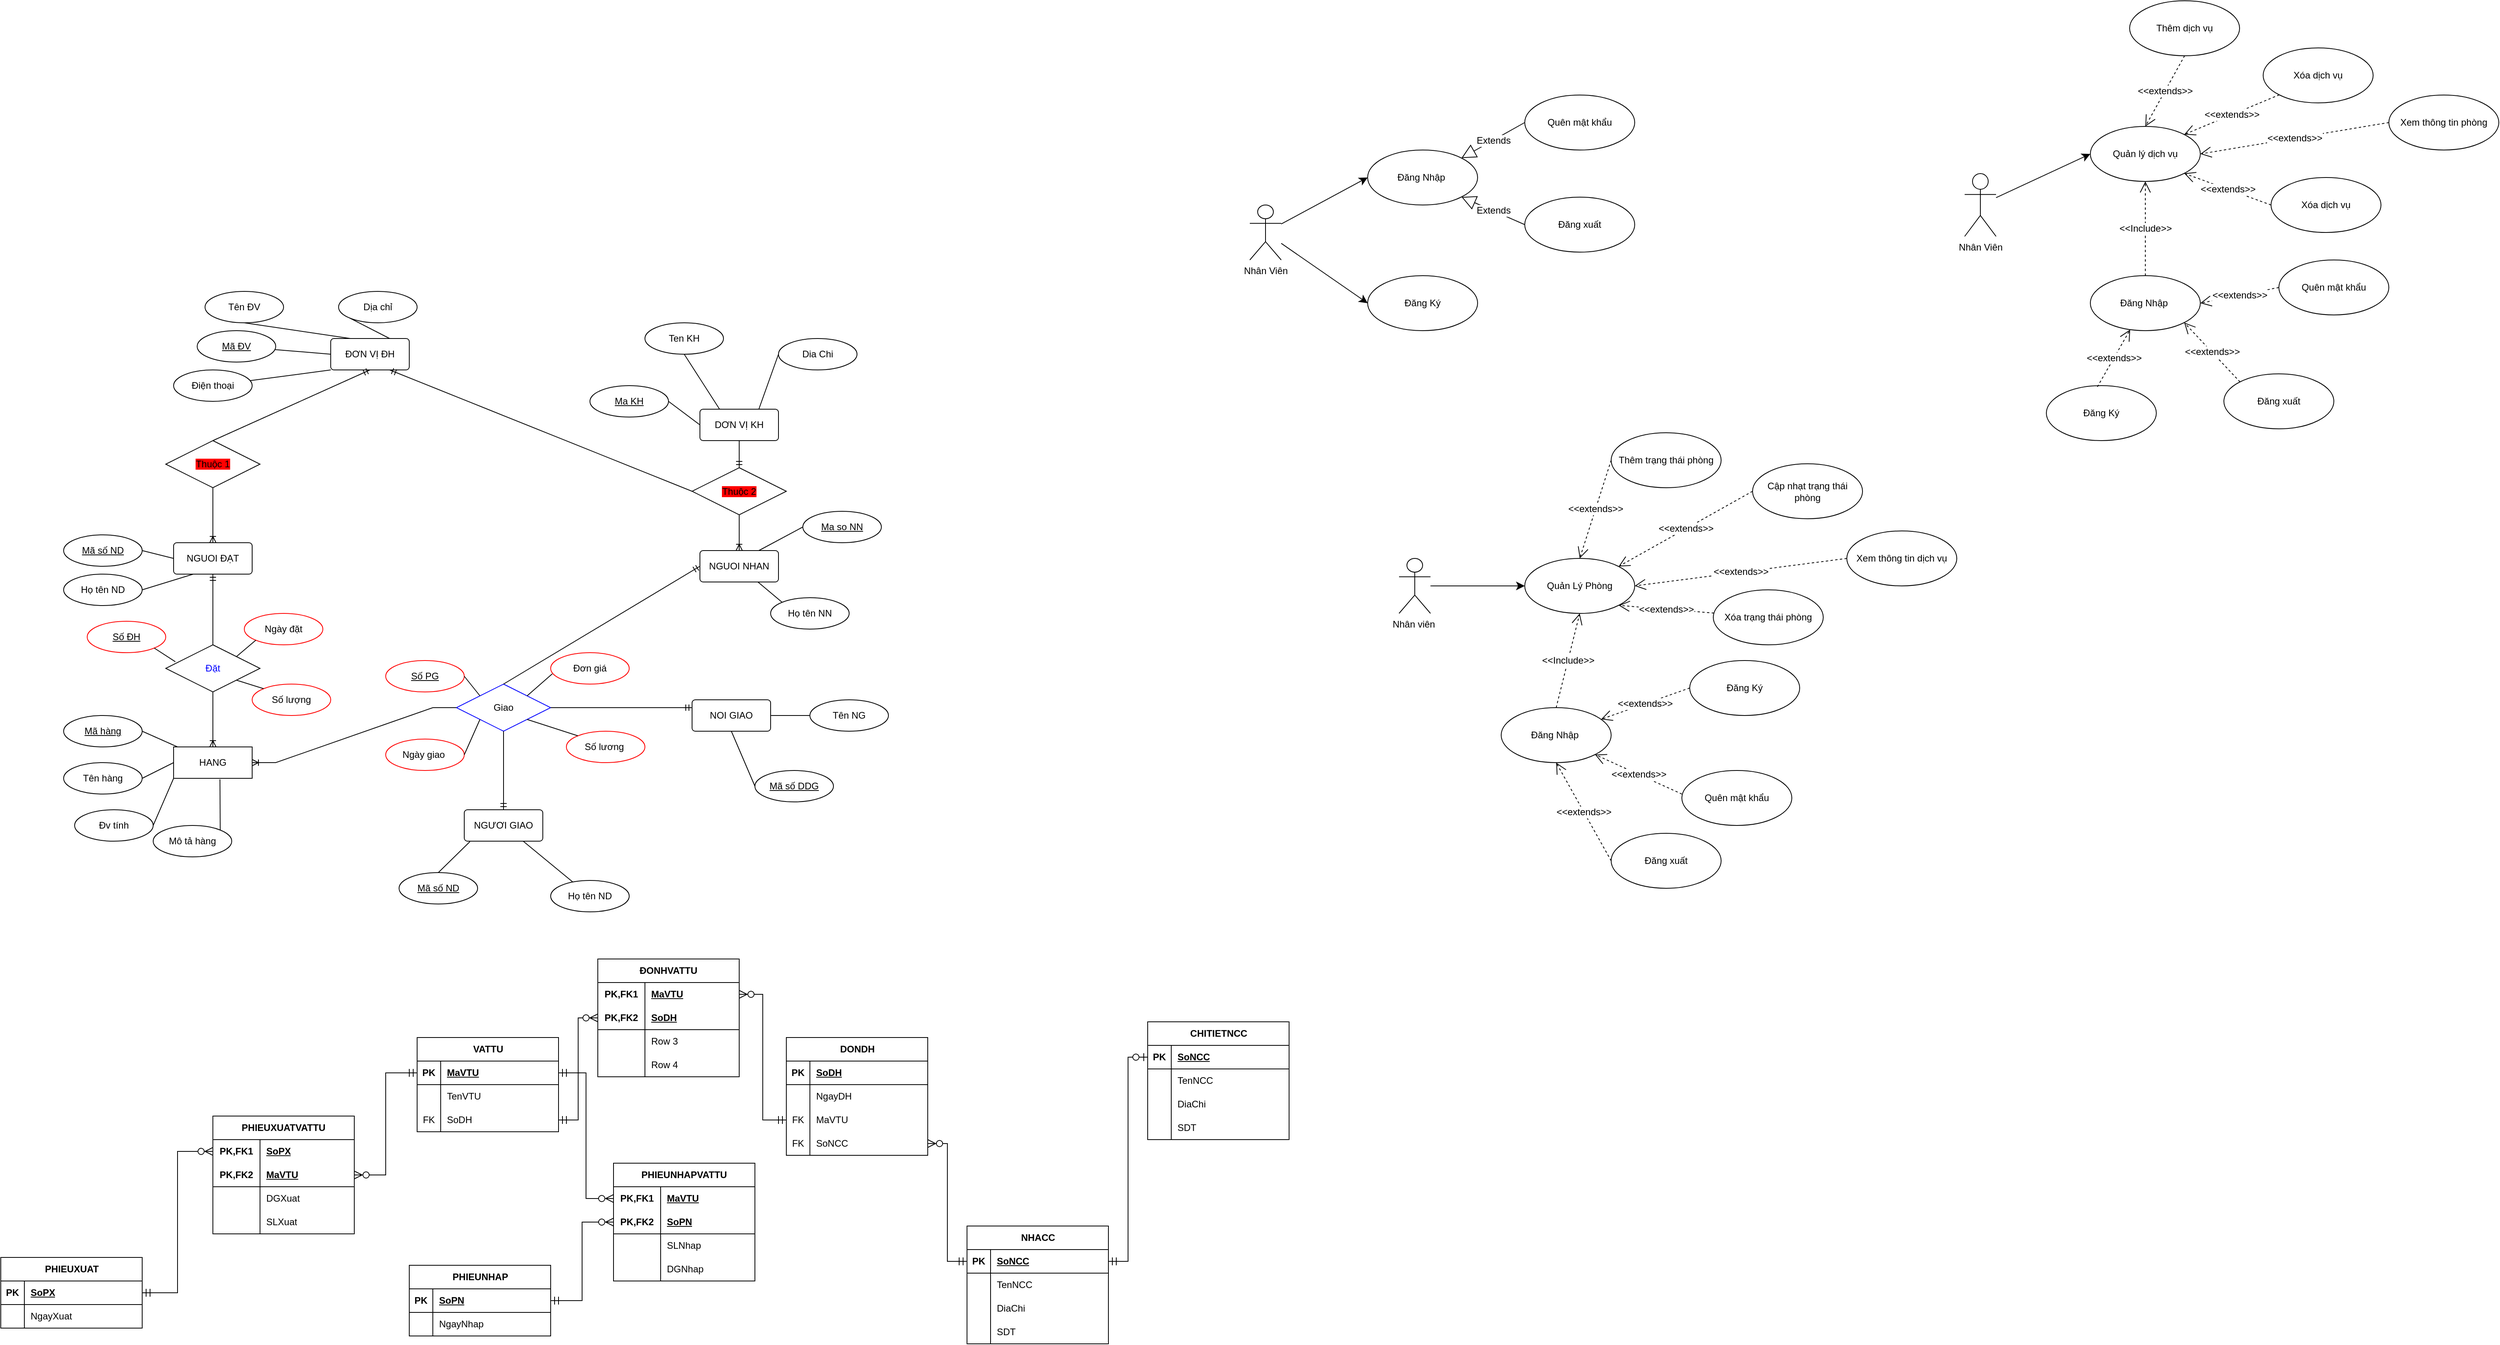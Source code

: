 <mxfile version="26.1.1">
  <diagram id="C5RBs43oDa-KdzZeNtuy" name="Page-1">
    <mxGraphModel dx="1562" dy="2036" grid="1" gridSize="10" guides="1" tooltips="1" connect="1" arrows="1" fold="1" page="1" pageScale="1" pageWidth="827" pageHeight="1169" math="0" shadow="0">
      <root>
        <mxCell id="WIyWlLk6GJQsqaUBKTNV-0" />
        <mxCell id="WIyWlLk6GJQsqaUBKTNV-1" parent="WIyWlLk6GJQsqaUBKTNV-0" />
        <mxCell id="4QkOVlxMaS6D0nSr4OQD-0" value="ĐƠN VỊ ĐH" style="rounded=1;arcSize=10;whiteSpace=wrap;html=1;align=center;" parent="WIyWlLk6GJQsqaUBKTNV-1" vertex="1">
          <mxGeometry x="640" y="360" width="100" height="40" as="geometry" />
        </mxCell>
        <mxCell id="4QkOVlxMaS6D0nSr4OQD-1" value="Tên ĐV" style="ellipse;whiteSpace=wrap;html=1;align=center;" parent="WIyWlLk6GJQsqaUBKTNV-1" vertex="1">
          <mxGeometry x="480" y="300" width="100" height="40" as="geometry" />
        </mxCell>
        <mxCell id="4QkOVlxMaS6D0nSr4OQD-2" value="Dịa chỉ" style="ellipse;whiteSpace=wrap;html=1;align=center;" parent="WIyWlLk6GJQsqaUBKTNV-1" vertex="1">
          <mxGeometry x="650" y="300" width="100" height="40" as="geometry" />
        </mxCell>
        <mxCell id="4QkOVlxMaS6D0nSr4OQD-6" value="Điện thoại" style="ellipse;whiteSpace=wrap;html=1;align=center;" parent="WIyWlLk6GJQsqaUBKTNV-1" vertex="1">
          <mxGeometry x="440" y="400" width="100" height="40" as="geometry" />
        </mxCell>
        <mxCell id="4QkOVlxMaS6D0nSr4OQD-7" value="" style="endArrow=none;html=1;rounded=0;exitX=0;exitY=1;exitDx=0;exitDy=0;" parent="WIyWlLk6GJQsqaUBKTNV-1" source="4QkOVlxMaS6D0nSr4OQD-0" target="4QkOVlxMaS6D0nSr4OQD-6" edge="1">
          <mxGeometry relative="1" as="geometry">
            <mxPoint x="450" y="400" as="sourcePoint" />
            <mxPoint x="610" y="400" as="targetPoint" />
          </mxGeometry>
        </mxCell>
        <mxCell id="4QkOVlxMaS6D0nSr4OQD-9" value="" style="endArrow=none;html=1;rounded=0;entryX=0.5;entryY=1;entryDx=0;entryDy=0;exitX=0.25;exitY=0;exitDx=0;exitDy=0;" parent="WIyWlLk6GJQsqaUBKTNV-1" source="4QkOVlxMaS6D0nSr4OQD-0" target="4QkOVlxMaS6D0nSr4OQD-1" edge="1">
          <mxGeometry relative="1" as="geometry">
            <mxPoint x="450" y="400" as="sourcePoint" />
            <mxPoint x="610" y="400" as="targetPoint" />
          </mxGeometry>
        </mxCell>
        <mxCell id="4QkOVlxMaS6D0nSr4OQD-10" value="" style="endArrow=none;html=1;rounded=0;entryX=0;entryY=1;entryDx=0;entryDy=0;exitX=0.75;exitY=0;exitDx=0;exitDy=0;" parent="WIyWlLk6GJQsqaUBKTNV-1" source="4QkOVlxMaS6D0nSr4OQD-0" target="4QkOVlxMaS6D0nSr4OQD-2" edge="1">
          <mxGeometry relative="1" as="geometry">
            <mxPoint x="450" y="400" as="sourcePoint" />
            <mxPoint x="610" y="400" as="targetPoint" />
          </mxGeometry>
        </mxCell>
        <mxCell id="4QkOVlxMaS6D0nSr4OQD-11" value="&lt;span style=&quot;background-color: rgb(255, 0, 0);&quot;&gt;Thuộc 1&lt;/span&gt;" style="shape=rhombus;perimeter=rhombusPerimeter;whiteSpace=wrap;html=1;align=center;" parent="WIyWlLk6GJQsqaUBKTNV-1" vertex="1">
          <mxGeometry x="430" y="490" width="120" height="60" as="geometry" />
        </mxCell>
        <mxCell id="4QkOVlxMaS6D0nSr4OQD-13" value="" style="fontSize=12;html=1;endArrow=ERmandOne;rounded=0;entryX=0.5;entryY=1;entryDx=0;entryDy=0;exitX=0.5;exitY=0;exitDx=0;exitDy=0;" parent="WIyWlLk6GJQsqaUBKTNV-1" source="4QkOVlxMaS6D0nSr4OQD-11" target="4QkOVlxMaS6D0nSr4OQD-0" edge="1">
          <mxGeometry width="100" height="100" relative="1" as="geometry">
            <mxPoint x="550" y="470" as="sourcePoint" />
            <mxPoint x="630" y="450" as="targetPoint" />
          </mxGeometry>
        </mxCell>
        <mxCell id="4QkOVlxMaS6D0nSr4OQD-14" value="" style="fontSize=12;html=1;endArrow=ERoneToMany;rounded=0;exitX=0.5;exitY=1;exitDx=0;exitDy=0;entryX=0.5;entryY=0;entryDx=0;entryDy=0;" parent="WIyWlLk6GJQsqaUBKTNV-1" source="4QkOVlxMaS6D0nSr4OQD-11" target="4QkOVlxMaS6D0nSr4OQD-15" edge="1">
          <mxGeometry width="100" height="100" relative="1" as="geometry">
            <mxPoint x="480" y="450" as="sourcePoint" />
            <mxPoint x="490" y="610" as="targetPoint" />
          </mxGeometry>
        </mxCell>
        <mxCell id="4QkOVlxMaS6D0nSr4OQD-15" value="NGUOI ĐẠT" style="rounded=1;arcSize=10;whiteSpace=wrap;html=1;align=center;" parent="WIyWlLk6GJQsqaUBKTNV-1" vertex="1">
          <mxGeometry x="440" y="620" width="100" height="40" as="geometry" />
        </mxCell>
        <mxCell id="4QkOVlxMaS6D0nSr4OQD-17" value="Mã số ND" style="ellipse;whiteSpace=wrap;html=1;align=center;fontStyle=4;" parent="WIyWlLk6GJQsqaUBKTNV-1" vertex="1">
          <mxGeometry x="300" y="610" width="100" height="40" as="geometry" />
        </mxCell>
        <mxCell id="4QkOVlxMaS6D0nSr4OQD-19" value="Họ tên ND" style="ellipse;whiteSpace=wrap;html=1;align=center;" parent="WIyWlLk6GJQsqaUBKTNV-1" vertex="1">
          <mxGeometry x="300" y="660" width="100" height="40" as="geometry" />
        </mxCell>
        <mxCell id="4QkOVlxMaS6D0nSr4OQD-20" value="" style="endArrow=none;html=1;rounded=0;exitX=1;exitY=0.5;exitDx=0;exitDy=0;entryX=0;entryY=0.5;entryDx=0;entryDy=0;" parent="WIyWlLk6GJQsqaUBKTNV-1" source="4QkOVlxMaS6D0nSr4OQD-17" target="4QkOVlxMaS6D0nSr4OQD-15" edge="1">
          <mxGeometry relative="1" as="geometry">
            <mxPoint x="450" y="600" as="sourcePoint" />
            <mxPoint x="610" y="600" as="targetPoint" />
          </mxGeometry>
        </mxCell>
        <mxCell id="4QkOVlxMaS6D0nSr4OQD-21" value="" style="endArrow=none;html=1;rounded=0;exitX=1;exitY=0.5;exitDx=0;exitDy=0;entryX=0.25;entryY=1;entryDx=0;entryDy=0;" parent="WIyWlLk6GJQsqaUBKTNV-1" source="4QkOVlxMaS6D0nSr4OQD-19" target="4QkOVlxMaS6D0nSr4OQD-15" edge="1">
          <mxGeometry relative="1" as="geometry">
            <mxPoint x="450" y="600" as="sourcePoint" />
            <mxPoint x="460" y="670" as="targetPoint" />
          </mxGeometry>
        </mxCell>
        <mxCell id="4QkOVlxMaS6D0nSr4OQD-22" value="&lt;font style=&quot;color: rgb(0, 0, 255);&quot;&gt;Đặt&lt;/font&gt;" style="shape=rhombus;perimeter=rhombusPerimeter;whiteSpace=wrap;html=1;align=center;" parent="WIyWlLk6GJQsqaUBKTNV-1" vertex="1">
          <mxGeometry x="430" y="750" width="120" height="60" as="geometry" />
        </mxCell>
        <mxCell id="4QkOVlxMaS6D0nSr4OQD-23" value="HANG" style="whiteSpace=wrap;html=1;align=center;" parent="WIyWlLk6GJQsqaUBKTNV-1" vertex="1">
          <mxGeometry x="440" y="880" width="100" height="40" as="geometry" />
        </mxCell>
        <mxCell id="4QkOVlxMaS6D0nSr4OQD-24" value="Mã hàng" style="ellipse;whiteSpace=wrap;html=1;align=center;fontStyle=4;" parent="WIyWlLk6GJQsqaUBKTNV-1" vertex="1">
          <mxGeometry x="300" y="840" width="100" height="40" as="geometry" />
        </mxCell>
        <mxCell id="4QkOVlxMaS6D0nSr4OQD-26" value="Đv tính" style="ellipse;whiteSpace=wrap;html=1;align=center;" parent="WIyWlLk6GJQsqaUBKTNV-1" vertex="1">
          <mxGeometry x="314" y="960" width="100" height="40" as="geometry" />
        </mxCell>
        <mxCell id="4QkOVlxMaS6D0nSr4OQD-27" value="Tên hàng" style="ellipse;whiteSpace=wrap;html=1;align=center;" parent="WIyWlLk6GJQsqaUBKTNV-1" vertex="1">
          <mxGeometry x="300" y="900" width="100" height="40" as="geometry" />
        </mxCell>
        <mxCell id="4QkOVlxMaS6D0nSr4OQD-28" value="Mô tả hàng" style="ellipse;whiteSpace=wrap;html=1;align=center;" parent="WIyWlLk6GJQsqaUBKTNV-1" vertex="1">
          <mxGeometry x="414" y="980" width="100" height="40" as="geometry" />
        </mxCell>
        <mxCell id="4QkOVlxMaS6D0nSr4OQD-29" value="" style="endArrow=none;html=1;rounded=0;exitX=1;exitY=0.5;exitDx=0;exitDy=0;" parent="WIyWlLk6GJQsqaUBKTNV-1" source="4QkOVlxMaS6D0nSr4OQD-24" target="4QkOVlxMaS6D0nSr4OQD-23" edge="1">
          <mxGeometry relative="1" as="geometry">
            <mxPoint x="450" y="900" as="sourcePoint" />
            <mxPoint x="610" y="900" as="targetPoint" />
          </mxGeometry>
        </mxCell>
        <mxCell id="4QkOVlxMaS6D0nSr4OQD-30" value="" style="endArrow=none;html=1;rounded=0;exitX=1;exitY=0.5;exitDx=0;exitDy=0;entryX=0;entryY=0.5;entryDx=0;entryDy=0;" parent="WIyWlLk6GJQsqaUBKTNV-1" source="4QkOVlxMaS6D0nSr4OQD-27" target="4QkOVlxMaS6D0nSr4OQD-23" edge="1">
          <mxGeometry relative="1" as="geometry">
            <mxPoint x="450" y="900" as="sourcePoint" />
            <mxPoint x="610" y="900" as="targetPoint" />
          </mxGeometry>
        </mxCell>
        <mxCell id="4QkOVlxMaS6D0nSr4OQD-31" value="" style="endArrow=none;html=1;rounded=0;exitX=1;exitY=0.5;exitDx=0;exitDy=0;entryX=0;entryY=1;entryDx=0;entryDy=0;" parent="WIyWlLk6GJQsqaUBKTNV-1" source="4QkOVlxMaS6D0nSr4OQD-26" target="4QkOVlxMaS6D0nSr4OQD-23" edge="1">
          <mxGeometry relative="1" as="geometry">
            <mxPoint x="450" y="900" as="sourcePoint" />
            <mxPoint x="610" y="900" as="targetPoint" />
          </mxGeometry>
        </mxCell>
        <mxCell id="4QkOVlxMaS6D0nSr4OQD-32" value="" style="endArrow=none;html=1;rounded=0;exitX=1;exitY=0;exitDx=0;exitDy=0;entryX=0.59;entryY=1.03;entryDx=0;entryDy=0;entryPerimeter=0;" parent="WIyWlLk6GJQsqaUBKTNV-1" source="4QkOVlxMaS6D0nSr4OQD-28" target="4QkOVlxMaS6D0nSr4OQD-23" edge="1">
          <mxGeometry relative="1" as="geometry">
            <mxPoint x="450" y="900" as="sourcePoint" />
            <mxPoint x="610" y="900" as="targetPoint" />
          </mxGeometry>
        </mxCell>
        <mxCell id="4QkOVlxMaS6D0nSr4OQD-33" value="" style="fontSize=12;html=1;endArrow=ERmandOne;rounded=0;entryX=0.5;entryY=1;entryDx=0;entryDy=0;exitX=0.5;exitY=0;exitDx=0;exitDy=0;" parent="WIyWlLk6GJQsqaUBKTNV-1" source="4QkOVlxMaS6D0nSr4OQD-22" target="4QkOVlxMaS6D0nSr4OQD-15" edge="1">
          <mxGeometry width="100" height="100" relative="1" as="geometry">
            <mxPoint x="490" y="720" as="sourcePoint" />
            <mxPoint x="580" y="850" as="targetPoint" />
          </mxGeometry>
        </mxCell>
        <mxCell id="4QkOVlxMaS6D0nSr4OQD-34" value="" style="fontSize=12;html=1;endArrow=ERoneToMany;rounded=0;exitX=0.5;exitY=1;exitDx=0;exitDy=0;" parent="WIyWlLk6GJQsqaUBKTNV-1" source="4QkOVlxMaS6D0nSr4OQD-22" target="4QkOVlxMaS6D0nSr4OQD-23" edge="1">
          <mxGeometry width="100" height="100" relative="1" as="geometry">
            <mxPoint x="490" y="880" as="sourcePoint" />
            <mxPoint x="580" y="850" as="targetPoint" />
          </mxGeometry>
        </mxCell>
        <mxCell id="4QkOVlxMaS6D0nSr4OQD-35" value="Ngày đặt" style="ellipse;whiteSpace=wrap;html=1;align=center;strokeColor=#FF0000;" parent="WIyWlLk6GJQsqaUBKTNV-1" vertex="1">
          <mxGeometry x="530" y="710" width="100" height="40" as="geometry" />
        </mxCell>
        <mxCell id="4QkOVlxMaS6D0nSr4OQD-36" value="Số lượng" style="ellipse;whiteSpace=wrap;html=1;align=center;strokeColor=#FF0000;" parent="WIyWlLk6GJQsqaUBKTNV-1" vertex="1">
          <mxGeometry x="540" y="800" width="100" height="40" as="geometry" />
        </mxCell>
        <mxCell id="4QkOVlxMaS6D0nSr4OQD-38" value="Số ĐH" style="ellipse;whiteSpace=wrap;html=1;align=center;fontStyle=4;strokeColor=#FF0000;" parent="WIyWlLk6GJQsqaUBKTNV-1" vertex="1">
          <mxGeometry x="330" y="720" width="100" height="40" as="geometry" />
        </mxCell>
        <mxCell id="4QkOVlxMaS6D0nSr4OQD-39" value="" style="endArrow=none;html=1;rounded=0;exitX=1;exitY=1;exitDx=0;exitDy=0;entryX=0.102;entryY=0.36;entryDx=0;entryDy=0;entryPerimeter=0;" parent="WIyWlLk6GJQsqaUBKTNV-1" source="4QkOVlxMaS6D0nSr4OQD-38" target="4QkOVlxMaS6D0nSr4OQD-22" edge="1">
          <mxGeometry relative="1" as="geometry">
            <mxPoint x="440" y="920" as="sourcePoint" />
            <mxPoint x="600" y="920" as="targetPoint" />
          </mxGeometry>
        </mxCell>
        <mxCell id="4QkOVlxMaS6D0nSr4OQD-40" value="" style="endArrow=none;html=1;rounded=0;exitX=0;exitY=1;exitDx=0;exitDy=0;entryX=1;entryY=0;entryDx=0;entryDy=0;" parent="WIyWlLk6GJQsqaUBKTNV-1" source="4QkOVlxMaS6D0nSr4OQD-35" target="4QkOVlxMaS6D0nSr4OQD-22" edge="1">
          <mxGeometry relative="1" as="geometry">
            <mxPoint x="425" y="764" as="sourcePoint" />
            <mxPoint x="452" y="782" as="targetPoint" />
          </mxGeometry>
        </mxCell>
        <mxCell id="4QkOVlxMaS6D0nSr4OQD-41" value="" style="endArrow=none;html=1;rounded=0;exitX=0;exitY=0;exitDx=0;exitDy=0;entryX=1;entryY=1;entryDx=0;entryDy=0;" parent="WIyWlLk6GJQsqaUBKTNV-1" source="4QkOVlxMaS6D0nSr4OQD-36" target="4QkOVlxMaS6D0nSr4OQD-22" edge="1">
          <mxGeometry relative="1" as="geometry">
            <mxPoint x="435" y="774" as="sourcePoint" />
            <mxPoint x="462" y="792" as="targetPoint" />
          </mxGeometry>
        </mxCell>
        <mxCell id="4QkOVlxMaS6D0nSr4OQD-42" value="Giao" style="shape=rhombus;perimeter=rhombusPerimeter;whiteSpace=wrap;html=1;align=center;strokeColor=#0000FF;" parent="WIyWlLk6GJQsqaUBKTNV-1" vertex="1">
          <mxGeometry x="800" y="800" width="120" height="60" as="geometry" />
        </mxCell>
        <mxCell id="4QkOVlxMaS6D0nSr4OQD-43" value="NGƯƠI GIAO" style="rounded=1;arcSize=10;whiteSpace=wrap;html=1;align=center;" parent="WIyWlLk6GJQsqaUBKTNV-1" vertex="1">
          <mxGeometry x="810" y="960" width="100" height="40" as="geometry" />
        </mxCell>
        <mxCell id="4QkOVlxMaS6D0nSr4OQD-45" value="Họ tên ND" style="ellipse;whiteSpace=wrap;html=1;align=center;" parent="WIyWlLk6GJQsqaUBKTNV-1" vertex="1">
          <mxGeometry x="920" y="1050" width="100" height="40" as="geometry" />
        </mxCell>
        <mxCell id="4QkOVlxMaS6D0nSr4OQD-46" value="Ngày giao&amp;nbsp;" style="ellipse;whiteSpace=wrap;html=1;align=center;strokeColor=#FF0000;" parent="WIyWlLk6GJQsqaUBKTNV-1" vertex="1">
          <mxGeometry x="710" y="870" width="100" height="40" as="geometry" />
        </mxCell>
        <mxCell id="4QkOVlxMaS6D0nSr4OQD-47" value="Đơn giá" style="ellipse;whiteSpace=wrap;html=1;align=center;strokeColor=#FF0000;" parent="WIyWlLk6GJQsqaUBKTNV-1" vertex="1">
          <mxGeometry x="920" y="760" width="100" height="40" as="geometry" />
        </mxCell>
        <mxCell id="4QkOVlxMaS6D0nSr4OQD-48" value="Số lương&amp;nbsp;" style="ellipse;whiteSpace=wrap;html=1;align=center;strokeColor=#FF0000;" parent="WIyWlLk6GJQsqaUBKTNV-1" vertex="1">
          <mxGeometry x="940" y="860" width="100" height="40" as="geometry" />
        </mxCell>
        <mxCell id="4QkOVlxMaS6D0nSr4OQD-49" value="Số PG" style="ellipse;whiteSpace=wrap;html=1;align=center;fontStyle=4;strokeColor=#FF0000;" parent="WIyWlLk6GJQsqaUBKTNV-1" vertex="1">
          <mxGeometry x="710" y="770" width="100" height="40" as="geometry" />
        </mxCell>
        <mxCell id="4QkOVlxMaS6D0nSr4OQD-51" value="Mã số ND" style="ellipse;whiteSpace=wrap;html=1;align=center;fontStyle=4;" parent="WIyWlLk6GJQsqaUBKTNV-1" vertex="1">
          <mxGeometry x="727" y="1040" width="100" height="40" as="geometry" />
        </mxCell>
        <mxCell id="4QkOVlxMaS6D0nSr4OQD-52" value="" style="endArrow=none;html=1;rounded=0;exitX=1;exitY=0.5;exitDx=0;exitDy=0;entryX=0;entryY=1;entryDx=0;entryDy=0;" parent="WIyWlLk6GJQsqaUBKTNV-1" source="4QkOVlxMaS6D0nSr4OQD-46" target="4QkOVlxMaS6D0nSr4OQD-42" edge="1">
          <mxGeometry relative="1" as="geometry">
            <mxPoint x="840" y="910" as="sourcePoint" />
            <mxPoint x="1000" y="910" as="targetPoint" />
          </mxGeometry>
        </mxCell>
        <mxCell id="4QkOVlxMaS6D0nSr4OQD-53" value="" style="endArrow=none;html=1;rounded=0;exitX=1;exitY=0.5;exitDx=0;exitDy=0;entryX=0;entryY=0;entryDx=0;entryDy=0;" parent="WIyWlLk6GJQsqaUBKTNV-1" source="4QkOVlxMaS6D0nSr4OQD-49" target="4QkOVlxMaS6D0nSr4OQD-42" edge="1">
          <mxGeometry relative="1" as="geometry">
            <mxPoint x="820" y="900" as="sourcePoint" />
            <mxPoint x="840" y="855" as="targetPoint" />
          </mxGeometry>
        </mxCell>
        <mxCell id="4QkOVlxMaS6D0nSr4OQD-54" value="" style="endArrow=none;html=1;rounded=0;exitX=0;exitY=0;exitDx=0;exitDy=0;entryX=1;entryY=1;entryDx=0;entryDy=0;" parent="WIyWlLk6GJQsqaUBKTNV-1" source="4QkOVlxMaS6D0nSr4OQD-48" target="4QkOVlxMaS6D0nSr4OQD-42" edge="1">
          <mxGeometry relative="1" as="geometry">
            <mxPoint x="830" y="910" as="sourcePoint" />
            <mxPoint x="850" y="865" as="targetPoint" />
          </mxGeometry>
        </mxCell>
        <mxCell id="4QkOVlxMaS6D0nSr4OQD-55" value="" style="endArrow=none;html=1;rounded=0;exitX=0.02;exitY=0.675;exitDx=0;exitDy=0;entryX=1;entryY=0;entryDx=0;entryDy=0;exitPerimeter=0;" parent="WIyWlLk6GJQsqaUBKTNV-1" source="4QkOVlxMaS6D0nSr4OQD-47" target="4QkOVlxMaS6D0nSr4OQD-42" edge="1">
          <mxGeometry relative="1" as="geometry">
            <mxPoint x="840" y="920" as="sourcePoint" />
            <mxPoint x="860" y="875" as="targetPoint" />
          </mxGeometry>
        </mxCell>
        <mxCell id="4QkOVlxMaS6D0nSr4OQD-56" value="" style="endArrow=none;html=1;rounded=0;exitX=0.5;exitY=0;exitDx=0;exitDy=0;entryX=0.072;entryY=1.015;entryDx=0;entryDy=0;entryPerimeter=0;" parent="WIyWlLk6GJQsqaUBKTNV-1" source="4QkOVlxMaS6D0nSr4OQD-51" target="4QkOVlxMaS6D0nSr4OQD-43" edge="1">
          <mxGeometry relative="1" as="geometry">
            <mxPoint x="850" y="930" as="sourcePoint" />
            <mxPoint x="820" y="980" as="targetPoint" />
          </mxGeometry>
        </mxCell>
        <mxCell id="4QkOVlxMaS6D0nSr4OQD-57" value="" style="endArrow=none;html=1;rounded=0;entryX=0.75;entryY=1;entryDx=0;entryDy=0;" parent="WIyWlLk6GJQsqaUBKTNV-1" source="4QkOVlxMaS6D0nSr4OQD-45" target="4QkOVlxMaS6D0nSr4OQD-43" edge="1">
          <mxGeometry relative="1" as="geometry">
            <mxPoint x="860" y="940" as="sourcePoint" />
            <mxPoint x="880" y="895" as="targetPoint" />
          </mxGeometry>
        </mxCell>
        <mxCell id="4QkOVlxMaS6D0nSr4OQD-58" value="" style="edgeStyle=entityRelationEdgeStyle;fontSize=12;html=1;endArrow=ERoneToMany;rounded=0;entryX=1;entryY=0.5;entryDx=0;entryDy=0;exitX=0;exitY=0.5;exitDx=0;exitDy=0;" parent="WIyWlLk6GJQsqaUBKTNV-1" source="4QkOVlxMaS6D0nSr4OQD-42" target="4QkOVlxMaS6D0nSr4OQD-23" edge="1">
          <mxGeometry width="100" height="100" relative="1" as="geometry">
            <mxPoint x="870" y="960" as="sourcePoint" />
            <mxPoint x="970" y="860" as="targetPoint" />
          </mxGeometry>
        </mxCell>
        <mxCell id="4QkOVlxMaS6D0nSr4OQD-59" value="NGUOI NHAN" style="rounded=1;arcSize=10;whiteSpace=wrap;html=1;align=center;" parent="WIyWlLk6GJQsqaUBKTNV-1" vertex="1">
          <mxGeometry x="1110" y="630" width="100" height="40" as="geometry" />
        </mxCell>
        <mxCell id="4QkOVlxMaS6D0nSr4OQD-60" value="Ma so NN" style="ellipse;whiteSpace=wrap;html=1;align=center;fontStyle=4;" parent="WIyWlLk6GJQsqaUBKTNV-1" vertex="1">
          <mxGeometry x="1241" y="580" width="100" height="40" as="geometry" />
        </mxCell>
        <mxCell id="4QkOVlxMaS6D0nSr4OQD-61" value="Họ tên NN" style="ellipse;whiteSpace=wrap;html=1;align=center;" parent="WIyWlLk6GJQsqaUBKTNV-1" vertex="1">
          <mxGeometry x="1200" y="690" width="100" height="40" as="geometry" />
        </mxCell>
        <mxCell id="4QkOVlxMaS6D0nSr4OQD-62" value="" style="endArrow=none;html=1;rounded=0;exitX=0;exitY=0;exitDx=0;exitDy=0;" parent="WIyWlLk6GJQsqaUBKTNV-1" source="4QkOVlxMaS6D0nSr4OQD-61" target="4QkOVlxMaS6D0nSr4OQD-59" edge="1">
          <mxGeometry relative="1" as="geometry">
            <mxPoint x="880" y="770" as="sourcePoint" />
            <mxPoint x="1040" y="770" as="targetPoint" />
          </mxGeometry>
        </mxCell>
        <mxCell id="4QkOVlxMaS6D0nSr4OQD-63" value="" style="endArrow=none;html=1;rounded=0;exitX=0;exitY=0.5;exitDx=0;exitDy=0;entryX=0.75;entryY=0;entryDx=0;entryDy=0;" parent="WIyWlLk6GJQsqaUBKTNV-1" source="4QkOVlxMaS6D0nSr4OQD-60" target="4QkOVlxMaS6D0nSr4OQD-59" edge="1">
          <mxGeometry relative="1" as="geometry">
            <mxPoint x="880" y="770" as="sourcePoint" />
            <mxPoint x="1040" y="770" as="targetPoint" />
          </mxGeometry>
        </mxCell>
        <mxCell id="4QkOVlxMaS6D0nSr4OQD-64" value="DƠN VỊ KH" style="rounded=1;arcSize=10;whiteSpace=wrap;html=1;align=center;" parent="WIyWlLk6GJQsqaUBKTNV-1" vertex="1">
          <mxGeometry x="1110" y="450" width="100" height="40" as="geometry" />
        </mxCell>
        <mxCell id="4QkOVlxMaS6D0nSr4OQD-65" value="Ma KH" style="ellipse;whiteSpace=wrap;html=1;align=center;fontStyle=4;" parent="WIyWlLk6GJQsqaUBKTNV-1" vertex="1">
          <mxGeometry x="970" y="420" width="100" height="40" as="geometry" />
        </mxCell>
        <mxCell id="4QkOVlxMaS6D0nSr4OQD-66" value="Dia Chi" style="ellipse;whiteSpace=wrap;html=1;align=center;" parent="WIyWlLk6GJQsqaUBKTNV-1" vertex="1">
          <mxGeometry x="1210" y="360" width="100" height="40" as="geometry" />
        </mxCell>
        <mxCell id="4QkOVlxMaS6D0nSr4OQD-67" value="Ten KH" style="ellipse;whiteSpace=wrap;html=1;align=center;" parent="WIyWlLk6GJQsqaUBKTNV-1" vertex="1">
          <mxGeometry x="1040" y="340" width="100" height="40" as="geometry" />
        </mxCell>
        <mxCell id="4QkOVlxMaS6D0nSr4OQD-68" value="" style="endArrow=none;html=1;rounded=0;exitX=1;exitY=0.5;exitDx=0;exitDy=0;entryX=0;entryY=0.5;entryDx=0;entryDy=0;" parent="WIyWlLk6GJQsqaUBKTNV-1" source="4QkOVlxMaS6D0nSr4OQD-65" target="4QkOVlxMaS6D0nSr4OQD-64" edge="1">
          <mxGeometry relative="1" as="geometry">
            <mxPoint x="1080" y="590" as="sourcePoint" />
            <mxPoint x="1040" y="770" as="targetPoint" />
          </mxGeometry>
        </mxCell>
        <mxCell id="4QkOVlxMaS6D0nSr4OQD-69" value="" style="endArrow=none;html=1;rounded=0;exitX=0.5;exitY=1;exitDx=0;exitDy=0;entryX=0.25;entryY=0;entryDx=0;entryDy=0;" parent="WIyWlLk6GJQsqaUBKTNV-1" source="4QkOVlxMaS6D0nSr4OQD-67" target="4QkOVlxMaS6D0nSr4OQD-64" edge="1">
          <mxGeometry relative="1" as="geometry">
            <mxPoint x="1110" y="570" as="sourcePoint" />
            <mxPoint x="1170" y="580" as="targetPoint" />
          </mxGeometry>
        </mxCell>
        <mxCell id="4QkOVlxMaS6D0nSr4OQD-70" value="" style="endArrow=none;html=1;rounded=0;exitX=0;exitY=0.5;exitDx=0;exitDy=0;entryX=0.75;entryY=0;entryDx=0;entryDy=0;" parent="WIyWlLk6GJQsqaUBKTNV-1" source="4QkOVlxMaS6D0nSr4OQD-66" target="4QkOVlxMaS6D0nSr4OQD-64" edge="1">
          <mxGeometry relative="1" as="geometry">
            <mxPoint x="1120" y="580" as="sourcePoint" />
            <mxPoint x="1180" y="590" as="targetPoint" />
          </mxGeometry>
        </mxCell>
        <mxCell id="4QkOVlxMaS6D0nSr4OQD-71" value="&lt;span style=&quot;background-color: rgb(255, 0, 0);&quot;&gt;Thuộc 2&lt;/span&gt;" style="shape=rhombus;perimeter=rhombusPerimeter;whiteSpace=wrap;html=1;align=center;" parent="WIyWlLk6GJQsqaUBKTNV-1" vertex="1">
          <mxGeometry x="1100" y="524.5" width="120" height="60" as="geometry" />
        </mxCell>
        <mxCell id="4QkOVlxMaS6D0nSr4OQD-72" value="" style="fontSize=12;html=1;endArrow=ERmandOne;rounded=0;exitX=0.5;exitY=1;exitDx=0;exitDy=0;" parent="WIyWlLk6GJQsqaUBKTNV-1" source="4QkOVlxMaS6D0nSr4OQD-64" target="4QkOVlxMaS6D0nSr4OQD-71" edge="1">
          <mxGeometry width="100" height="100" relative="1" as="geometry">
            <mxPoint x="910" y="820" as="sourcePoint" />
            <mxPoint x="1010" y="720" as="targetPoint" />
          </mxGeometry>
        </mxCell>
        <mxCell id="4QkOVlxMaS6D0nSr4OQD-73" value="" style="fontSize=12;html=1;endArrow=ERoneToMany;rounded=0;exitX=0.5;exitY=1;exitDx=0;exitDy=0;" parent="WIyWlLk6GJQsqaUBKTNV-1" source="4QkOVlxMaS6D0nSr4OQD-71" target="4QkOVlxMaS6D0nSr4OQD-59" edge="1">
          <mxGeometry width="100" height="100" relative="1" as="geometry">
            <mxPoint x="790" y="820" as="sourcePoint" />
            <mxPoint x="890" y="720" as="targetPoint" />
          </mxGeometry>
        </mxCell>
        <mxCell id="4QkOVlxMaS6D0nSr4OQD-74" value="NOI GIAO" style="rounded=1;arcSize=10;whiteSpace=wrap;html=1;align=center;" parent="WIyWlLk6GJQsqaUBKTNV-1" vertex="1">
          <mxGeometry x="1100" y="820" width="100" height="40" as="geometry" />
        </mxCell>
        <mxCell id="4QkOVlxMaS6D0nSr4OQD-75" value="Mã số DDG" style="ellipse;whiteSpace=wrap;html=1;align=center;fontStyle=4;" parent="WIyWlLk6GJQsqaUBKTNV-1" vertex="1">
          <mxGeometry x="1180" y="910" width="100" height="40" as="geometry" />
        </mxCell>
        <mxCell id="4QkOVlxMaS6D0nSr4OQD-76" value="Tên NG" style="ellipse;whiteSpace=wrap;html=1;align=center;" parent="WIyWlLk6GJQsqaUBKTNV-1" vertex="1">
          <mxGeometry x="1250" y="820" width="100" height="40" as="geometry" />
        </mxCell>
        <mxCell id="4QkOVlxMaS6D0nSr4OQD-78" value="" style="fontSize=12;html=1;endArrow=ERmandOne;rounded=0;exitX=0.5;exitY=0;exitDx=0;exitDy=0;entryX=0;entryY=0.5;entryDx=0;entryDy=0;" parent="WIyWlLk6GJQsqaUBKTNV-1" source="4QkOVlxMaS6D0nSr4OQD-42" target="4QkOVlxMaS6D0nSr4OQD-59" edge="1">
          <mxGeometry width="100" height="100" relative="1" as="geometry">
            <mxPoint x="790" y="1020" as="sourcePoint" />
            <mxPoint x="890" y="920" as="targetPoint" />
          </mxGeometry>
        </mxCell>
        <mxCell id="4QkOVlxMaS6D0nSr4OQD-79" value="" style="fontSize=12;html=1;endArrow=ERmandOne;rounded=0;exitX=1;exitY=0.5;exitDx=0;exitDy=0;entryX=0;entryY=0.25;entryDx=0;entryDy=0;" parent="WIyWlLk6GJQsqaUBKTNV-1" source="4QkOVlxMaS6D0nSr4OQD-42" target="4QkOVlxMaS6D0nSr4OQD-74" edge="1">
          <mxGeometry width="100" height="100" relative="1" as="geometry">
            <mxPoint x="930" y="840" as="sourcePoint" />
            <mxPoint x="1170" y="840" as="targetPoint" />
          </mxGeometry>
        </mxCell>
        <mxCell id="4QkOVlxMaS6D0nSr4OQD-80" value="" style="fontSize=12;html=1;endArrow=ERmandOne;rounded=0;entryX=0.5;entryY=0;entryDx=0;entryDy=0;exitX=0.5;exitY=1;exitDx=0;exitDy=0;" parent="WIyWlLk6GJQsqaUBKTNV-1" source="4QkOVlxMaS6D0nSr4OQD-42" target="4QkOVlxMaS6D0nSr4OQD-43" edge="1">
          <mxGeometry width="100" height="100" relative="1" as="geometry">
            <mxPoint x="940" y="850" as="sourcePoint" />
            <mxPoint x="1180" y="850" as="targetPoint" />
          </mxGeometry>
        </mxCell>
        <mxCell id="4QkOVlxMaS6D0nSr4OQD-82" value="" style="endArrow=none;html=1;rounded=0;exitX=0;exitY=0.5;exitDx=0;exitDy=0;entryX=1;entryY=0.5;entryDx=0;entryDy=0;" parent="WIyWlLk6GJQsqaUBKTNV-1" source="4QkOVlxMaS6D0nSr4OQD-76" target="4QkOVlxMaS6D0nSr4OQD-74" edge="1">
          <mxGeometry relative="1" as="geometry">
            <mxPoint x="760" y="970" as="sourcePoint" />
            <mxPoint x="920" y="970" as="targetPoint" />
          </mxGeometry>
        </mxCell>
        <mxCell id="4QkOVlxMaS6D0nSr4OQD-83" value="" style="endArrow=none;html=1;rounded=0;exitX=0;exitY=0.5;exitDx=0;exitDy=0;entryX=0.5;entryY=1;entryDx=0;entryDy=0;" parent="WIyWlLk6GJQsqaUBKTNV-1" source="4QkOVlxMaS6D0nSr4OQD-75" target="4QkOVlxMaS6D0nSr4OQD-74" edge="1">
          <mxGeometry relative="1" as="geometry">
            <mxPoint x="760" y="970" as="sourcePoint" />
            <mxPoint x="920" y="970" as="targetPoint" />
          </mxGeometry>
        </mxCell>
        <mxCell id="4QkOVlxMaS6D0nSr4OQD-84" value="" style="endArrow=none;html=1;rounded=0;exitX=0;exitY=0.5;exitDx=0;exitDy=0;" parent="WIyWlLk6GJQsqaUBKTNV-1" source="4QkOVlxMaS6D0nSr4OQD-0" target="4QkOVlxMaS6D0nSr4OQD-5" edge="1">
          <mxGeometry relative="1" as="geometry">
            <mxPoint x="640" y="380" as="sourcePoint" />
            <mxPoint x="385" y="364" as="targetPoint" />
          </mxGeometry>
        </mxCell>
        <mxCell id="4QkOVlxMaS6D0nSr4OQD-5" value="Mã ĐV" style="ellipse;whiteSpace=wrap;html=1;align=center;fontStyle=4;" parent="WIyWlLk6GJQsqaUBKTNV-1" vertex="1">
          <mxGeometry x="470" y="350" width="100" height="40" as="geometry" />
        </mxCell>
        <mxCell id="4QkOVlxMaS6D0nSr4OQD-85" value="" style="fontSize=12;html=1;endArrow=ERmandOne;rounded=0;entryX=0.75;entryY=1;entryDx=0;entryDy=0;exitX=0;exitY=0.5;exitDx=0;exitDy=0;" parent="WIyWlLk6GJQsqaUBKTNV-1" source="4QkOVlxMaS6D0nSr4OQD-71" target="4QkOVlxMaS6D0nSr4OQD-0" edge="1">
          <mxGeometry width="100" height="100" relative="1" as="geometry">
            <mxPoint x="650" y="620" as="sourcePoint" />
            <mxPoint x="760" y="410" as="targetPoint" />
          </mxGeometry>
        </mxCell>
        <mxCell id="2cnXAboV13pzxs9t-hH1-0" value="PHIEUXUAT" style="shape=table;startSize=30;container=1;collapsible=1;childLayout=tableLayout;fixedRows=1;rowLines=0;fontStyle=1;align=center;resizeLast=1;html=1;" vertex="1" parent="WIyWlLk6GJQsqaUBKTNV-1">
          <mxGeometry x="220" y="1530" width="180" height="90" as="geometry" />
        </mxCell>
        <mxCell id="2cnXAboV13pzxs9t-hH1-1" value="" style="shape=tableRow;horizontal=0;startSize=0;swimlaneHead=0;swimlaneBody=0;fillColor=none;collapsible=0;dropTarget=0;points=[[0,0.5],[1,0.5]];portConstraint=eastwest;top=0;left=0;right=0;bottom=1;" vertex="1" parent="2cnXAboV13pzxs9t-hH1-0">
          <mxGeometry y="30" width="180" height="30" as="geometry" />
        </mxCell>
        <mxCell id="2cnXAboV13pzxs9t-hH1-2" value="PK" style="shape=partialRectangle;connectable=0;fillColor=none;top=0;left=0;bottom=0;right=0;fontStyle=1;overflow=hidden;whiteSpace=wrap;html=1;" vertex="1" parent="2cnXAboV13pzxs9t-hH1-1">
          <mxGeometry width="30" height="30" as="geometry">
            <mxRectangle width="30" height="30" as="alternateBounds" />
          </mxGeometry>
        </mxCell>
        <mxCell id="2cnXAboV13pzxs9t-hH1-3" value="SoPX" style="shape=partialRectangle;connectable=0;fillColor=none;top=0;left=0;bottom=0;right=0;align=left;spacingLeft=6;fontStyle=5;overflow=hidden;whiteSpace=wrap;html=1;" vertex="1" parent="2cnXAboV13pzxs9t-hH1-1">
          <mxGeometry x="30" width="150" height="30" as="geometry">
            <mxRectangle width="150" height="30" as="alternateBounds" />
          </mxGeometry>
        </mxCell>
        <mxCell id="2cnXAboV13pzxs9t-hH1-4" value="" style="shape=tableRow;horizontal=0;startSize=0;swimlaneHead=0;swimlaneBody=0;fillColor=none;collapsible=0;dropTarget=0;points=[[0,0.5],[1,0.5]];portConstraint=eastwest;top=0;left=0;right=0;bottom=0;" vertex="1" parent="2cnXAboV13pzxs9t-hH1-0">
          <mxGeometry y="60" width="180" height="30" as="geometry" />
        </mxCell>
        <mxCell id="2cnXAboV13pzxs9t-hH1-5" value="" style="shape=partialRectangle;connectable=0;fillColor=none;top=0;left=0;bottom=0;right=0;editable=1;overflow=hidden;whiteSpace=wrap;html=1;" vertex="1" parent="2cnXAboV13pzxs9t-hH1-4">
          <mxGeometry width="30" height="30" as="geometry">
            <mxRectangle width="30" height="30" as="alternateBounds" />
          </mxGeometry>
        </mxCell>
        <mxCell id="2cnXAboV13pzxs9t-hH1-6" value="NgayXuat" style="shape=partialRectangle;connectable=0;fillColor=none;top=0;left=0;bottom=0;right=0;align=left;spacingLeft=6;overflow=hidden;whiteSpace=wrap;html=1;" vertex="1" parent="2cnXAboV13pzxs9t-hH1-4">
          <mxGeometry x="30" width="150" height="30" as="geometry">
            <mxRectangle width="150" height="30" as="alternateBounds" />
          </mxGeometry>
        </mxCell>
        <mxCell id="2cnXAboV13pzxs9t-hH1-26" value="PHIEUXUATVATTU" style="shape=table;startSize=30;container=1;collapsible=1;childLayout=tableLayout;fixedRows=1;rowLines=0;fontStyle=1;align=center;resizeLast=1;html=1;whiteSpace=wrap;" vertex="1" parent="WIyWlLk6GJQsqaUBKTNV-1">
          <mxGeometry x="490" y="1350" width="180" height="150" as="geometry" />
        </mxCell>
        <mxCell id="2cnXAboV13pzxs9t-hH1-27" value="" style="shape=tableRow;horizontal=0;startSize=0;swimlaneHead=0;swimlaneBody=0;fillColor=none;collapsible=0;dropTarget=0;points=[[0,0.5],[1,0.5]];portConstraint=eastwest;top=0;left=0;right=0;bottom=0;html=1;" vertex="1" parent="2cnXAboV13pzxs9t-hH1-26">
          <mxGeometry y="30" width="180" height="30" as="geometry" />
        </mxCell>
        <mxCell id="2cnXAboV13pzxs9t-hH1-28" value="PK,FK1" style="shape=partialRectangle;connectable=0;fillColor=none;top=0;left=0;bottom=0;right=0;fontStyle=1;overflow=hidden;html=1;whiteSpace=wrap;" vertex="1" parent="2cnXAboV13pzxs9t-hH1-27">
          <mxGeometry width="60" height="30" as="geometry">
            <mxRectangle width="60" height="30" as="alternateBounds" />
          </mxGeometry>
        </mxCell>
        <mxCell id="2cnXAboV13pzxs9t-hH1-29" value="SoPX" style="shape=partialRectangle;connectable=0;fillColor=none;top=0;left=0;bottom=0;right=0;align=left;spacingLeft=6;fontStyle=5;overflow=hidden;html=1;whiteSpace=wrap;" vertex="1" parent="2cnXAboV13pzxs9t-hH1-27">
          <mxGeometry x="60" width="120" height="30" as="geometry">
            <mxRectangle width="120" height="30" as="alternateBounds" />
          </mxGeometry>
        </mxCell>
        <mxCell id="2cnXAboV13pzxs9t-hH1-30" value="" style="shape=tableRow;horizontal=0;startSize=0;swimlaneHead=0;swimlaneBody=0;fillColor=none;collapsible=0;dropTarget=0;points=[[0,0.5],[1,0.5]];portConstraint=eastwest;top=0;left=0;right=0;bottom=1;html=1;" vertex="1" parent="2cnXAboV13pzxs9t-hH1-26">
          <mxGeometry y="60" width="180" height="30" as="geometry" />
        </mxCell>
        <mxCell id="2cnXAboV13pzxs9t-hH1-31" value="PK,FK2" style="shape=partialRectangle;connectable=0;fillColor=none;top=0;left=0;bottom=0;right=0;fontStyle=1;overflow=hidden;html=1;whiteSpace=wrap;" vertex="1" parent="2cnXAboV13pzxs9t-hH1-30">
          <mxGeometry width="60" height="30" as="geometry">
            <mxRectangle width="60" height="30" as="alternateBounds" />
          </mxGeometry>
        </mxCell>
        <mxCell id="2cnXAboV13pzxs9t-hH1-32" value="MaVTU" style="shape=partialRectangle;connectable=0;fillColor=none;top=0;left=0;bottom=0;right=0;align=left;spacingLeft=6;fontStyle=5;overflow=hidden;html=1;whiteSpace=wrap;" vertex="1" parent="2cnXAboV13pzxs9t-hH1-30">
          <mxGeometry x="60" width="120" height="30" as="geometry">
            <mxRectangle width="120" height="30" as="alternateBounds" />
          </mxGeometry>
        </mxCell>
        <mxCell id="2cnXAboV13pzxs9t-hH1-33" value="" style="shape=tableRow;horizontal=0;startSize=0;swimlaneHead=0;swimlaneBody=0;fillColor=none;collapsible=0;dropTarget=0;points=[[0,0.5],[1,0.5]];portConstraint=eastwest;top=0;left=0;right=0;bottom=0;html=1;" vertex="1" parent="2cnXAboV13pzxs9t-hH1-26">
          <mxGeometry y="90" width="180" height="30" as="geometry" />
        </mxCell>
        <mxCell id="2cnXAboV13pzxs9t-hH1-34" value="" style="shape=partialRectangle;connectable=0;fillColor=none;top=0;left=0;bottom=0;right=0;editable=1;overflow=hidden;html=1;whiteSpace=wrap;" vertex="1" parent="2cnXAboV13pzxs9t-hH1-33">
          <mxGeometry width="60" height="30" as="geometry">
            <mxRectangle width="60" height="30" as="alternateBounds" />
          </mxGeometry>
        </mxCell>
        <mxCell id="2cnXAboV13pzxs9t-hH1-35" value="DGXuat" style="shape=partialRectangle;connectable=0;fillColor=none;top=0;left=0;bottom=0;right=0;align=left;spacingLeft=6;overflow=hidden;html=1;whiteSpace=wrap;" vertex="1" parent="2cnXAboV13pzxs9t-hH1-33">
          <mxGeometry x="60" width="120" height="30" as="geometry">
            <mxRectangle width="120" height="30" as="alternateBounds" />
          </mxGeometry>
        </mxCell>
        <mxCell id="2cnXAboV13pzxs9t-hH1-36" value="" style="shape=tableRow;horizontal=0;startSize=0;swimlaneHead=0;swimlaneBody=0;fillColor=none;collapsible=0;dropTarget=0;points=[[0,0.5],[1,0.5]];portConstraint=eastwest;top=0;left=0;right=0;bottom=0;html=1;" vertex="1" parent="2cnXAboV13pzxs9t-hH1-26">
          <mxGeometry y="120" width="180" height="30" as="geometry" />
        </mxCell>
        <mxCell id="2cnXAboV13pzxs9t-hH1-37" value="" style="shape=partialRectangle;connectable=0;fillColor=none;top=0;left=0;bottom=0;right=0;editable=1;overflow=hidden;html=1;whiteSpace=wrap;" vertex="1" parent="2cnXAboV13pzxs9t-hH1-36">
          <mxGeometry width="60" height="30" as="geometry">
            <mxRectangle width="60" height="30" as="alternateBounds" />
          </mxGeometry>
        </mxCell>
        <mxCell id="2cnXAboV13pzxs9t-hH1-38" value="SLXuat" style="shape=partialRectangle;connectable=0;fillColor=none;top=0;left=0;bottom=0;right=0;align=left;spacingLeft=6;overflow=hidden;html=1;whiteSpace=wrap;" vertex="1" parent="2cnXAboV13pzxs9t-hH1-36">
          <mxGeometry x="60" width="120" height="30" as="geometry">
            <mxRectangle width="120" height="30" as="alternateBounds" />
          </mxGeometry>
        </mxCell>
        <mxCell id="2cnXAboV13pzxs9t-hH1-39" value="VATTU" style="shape=table;startSize=30;container=1;collapsible=1;childLayout=tableLayout;fixedRows=1;rowLines=0;fontStyle=1;align=center;resizeLast=1;html=1;" vertex="1" parent="WIyWlLk6GJQsqaUBKTNV-1">
          <mxGeometry x="750" y="1250" width="180" height="120" as="geometry" />
        </mxCell>
        <mxCell id="2cnXAboV13pzxs9t-hH1-40" value="" style="shape=tableRow;horizontal=0;startSize=0;swimlaneHead=0;swimlaneBody=0;fillColor=none;collapsible=0;dropTarget=0;points=[[0,0.5],[1,0.5]];portConstraint=eastwest;top=0;left=0;right=0;bottom=1;" vertex="1" parent="2cnXAboV13pzxs9t-hH1-39">
          <mxGeometry y="30" width="180" height="30" as="geometry" />
        </mxCell>
        <mxCell id="2cnXAboV13pzxs9t-hH1-41" value="PK" style="shape=partialRectangle;connectable=0;fillColor=none;top=0;left=0;bottom=0;right=0;fontStyle=1;overflow=hidden;whiteSpace=wrap;html=1;" vertex="1" parent="2cnXAboV13pzxs9t-hH1-40">
          <mxGeometry width="30" height="30" as="geometry">
            <mxRectangle width="30" height="30" as="alternateBounds" />
          </mxGeometry>
        </mxCell>
        <mxCell id="2cnXAboV13pzxs9t-hH1-42" value="MaVTU" style="shape=partialRectangle;connectable=0;fillColor=none;top=0;left=0;bottom=0;right=0;align=left;spacingLeft=6;fontStyle=5;overflow=hidden;whiteSpace=wrap;html=1;" vertex="1" parent="2cnXAboV13pzxs9t-hH1-40">
          <mxGeometry x="30" width="150" height="30" as="geometry">
            <mxRectangle width="150" height="30" as="alternateBounds" />
          </mxGeometry>
        </mxCell>
        <mxCell id="2cnXAboV13pzxs9t-hH1-43" value="" style="shape=tableRow;horizontal=0;startSize=0;swimlaneHead=0;swimlaneBody=0;fillColor=none;collapsible=0;dropTarget=0;points=[[0,0.5],[1,0.5]];portConstraint=eastwest;top=0;left=0;right=0;bottom=0;" vertex="1" parent="2cnXAboV13pzxs9t-hH1-39">
          <mxGeometry y="60" width="180" height="30" as="geometry" />
        </mxCell>
        <mxCell id="2cnXAboV13pzxs9t-hH1-44" value="" style="shape=partialRectangle;connectable=0;fillColor=none;top=0;left=0;bottom=0;right=0;editable=1;overflow=hidden;whiteSpace=wrap;html=1;" vertex="1" parent="2cnXAboV13pzxs9t-hH1-43">
          <mxGeometry width="30" height="30" as="geometry">
            <mxRectangle width="30" height="30" as="alternateBounds" />
          </mxGeometry>
        </mxCell>
        <mxCell id="2cnXAboV13pzxs9t-hH1-45" value="TenVTU" style="shape=partialRectangle;connectable=0;fillColor=none;top=0;left=0;bottom=0;right=0;align=left;spacingLeft=6;overflow=hidden;whiteSpace=wrap;html=1;" vertex="1" parent="2cnXAboV13pzxs9t-hH1-43">
          <mxGeometry x="30" width="150" height="30" as="geometry">
            <mxRectangle width="150" height="30" as="alternateBounds" />
          </mxGeometry>
        </mxCell>
        <mxCell id="2cnXAboV13pzxs9t-hH1-139" value="" style="shape=tableRow;horizontal=0;startSize=0;swimlaneHead=0;swimlaneBody=0;fillColor=none;collapsible=0;dropTarget=0;points=[[0,0.5],[1,0.5]];portConstraint=eastwest;top=0;left=0;right=0;bottom=0;" vertex="1" parent="2cnXAboV13pzxs9t-hH1-39">
          <mxGeometry y="90" width="180" height="30" as="geometry" />
        </mxCell>
        <mxCell id="2cnXAboV13pzxs9t-hH1-140" value="FK" style="shape=partialRectangle;connectable=0;fillColor=none;top=0;left=0;bottom=0;right=0;editable=1;overflow=hidden;whiteSpace=wrap;html=1;" vertex="1" parent="2cnXAboV13pzxs9t-hH1-139">
          <mxGeometry width="30" height="30" as="geometry">
            <mxRectangle width="30" height="30" as="alternateBounds" />
          </mxGeometry>
        </mxCell>
        <mxCell id="2cnXAboV13pzxs9t-hH1-141" value="SoDH" style="shape=partialRectangle;connectable=0;fillColor=none;top=0;left=0;bottom=0;right=0;align=left;spacingLeft=6;overflow=hidden;whiteSpace=wrap;html=1;" vertex="1" parent="2cnXAboV13pzxs9t-hH1-139">
          <mxGeometry x="30" width="150" height="30" as="geometry">
            <mxRectangle width="150" height="30" as="alternateBounds" />
          </mxGeometry>
        </mxCell>
        <mxCell id="2cnXAboV13pzxs9t-hH1-52" value="PHIEUNHAPVATTU" style="shape=table;startSize=30;container=1;collapsible=1;childLayout=tableLayout;fixedRows=1;rowLines=0;fontStyle=1;align=center;resizeLast=1;html=1;whiteSpace=wrap;" vertex="1" parent="WIyWlLk6GJQsqaUBKTNV-1">
          <mxGeometry x="1000" y="1410" width="180" height="150" as="geometry" />
        </mxCell>
        <mxCell id="2cnXAboV13pzxs9t-hH1-53" value="" style="shape=tableRow;horizontal=0;startSize=0;swimlaneHead=0;swimlaneBody=0;fillColor=none;collapsible=0;dropTarget=0;points=[[0,0.5],[1,0.5]];portConstraint=eastwest;top=0;left=0;right=0;bottom=0;html=1;" vertex="1" parent="2cnXAboV13pzxs9t-hH1-52">
          <mxGeometry y="30" width="180" height="30" as="geometry" />
        </mxCell>
        <mxCell id="2cnXAboV13pzxs9t-hH1-54" value="PK,FK1" style="shape=partialRectangle;connectable=0;fillColor=none;top=0;left=0;bottom=0;right=0;fontStyle=1;overflow=hidden;html=1;whiteSpace=wrap;" vertex="1" parent="2cnXAboV13pzxs9t-hH1-53">
          <mxGeometry width="60" height="30" as="geometry">
            <mxRectangle width="60" height="30" as="alternateBounds" />
          </mxGeometry>
        </mxCell>
        <mxCell id="2cnXAboV13pzxs9t-hH1-55" value="MaVTU" style="shape=partialRectangle;connectable=0;fillColor=none;top=0;left=0;bottom=0;right=0;align=left;spacingLeft=6;fontStyle=5;overflow=hidden;html=1;whiteSpace=wrap;" vertex="1" parent="2cnXAboV13pzxs9t-hH1-53">
          <mxGeometry x="60" width="120" height="30" as="geometry">
            <mxRectangle width="120" height="30" as="alternateBounds" />
          </mxGeometry>
        </mxCell>
        <mxCell id="2cnXAboV13pzxs9t-hH1-56" value="" style="shape=tableRow;horizontal=0;startSize=0;swimlaneHead=0;swimlaneBody=0;fillColor=none;collapsible=0;dropTarget=0;points=[[0,0.5],[1,0.5]];portConstraint=eastwest;top=0;left=0;right=0;bottom=1;html=1;" vertex="1" parent="2cnXAboV13pzxs9t-hH1-52">
          <mxGeometry y="60" width="180" height="30" as="geometry" />
        </mxCell>
        <mxCell id="2cnXAboV13pzxs9t-hH1-57" value="PK,FK2" style="shape=partialRectangle;connectable=0;fillColor=none;top=0;left=0;bottom=0;right=0;fontStyle=1;overflow=hidden;html=1;whiteSpace=wrap;" vertex="1" parent="2cnXAboV13pzxs9t-hH1-56">
          <mxGeometry width="60" height="30" as="geometry">
            <mxRectangle width="60" height="30" as="alternateBounds" />
          </mxGeometry>
        </mxCell>
        <mxCell id="2cnXAboV13pzxs9t-hH1-58" value="SoPN" style="shape=partialRectangle;connectable=0;fillColor=none;top=0;left=0;bottom=0;right=0;align=left;spacingLeft=6;fontStyle=5;overflow=hidden;html=1;whiteSpace=wrap;" vertex="1" parent="2cnXAboV13pzxs9t-hH1-56">
          <mxGeometry x="60" width="120" height="30" as="geometry">
            <mxRectangle width="120" height="30" as="alternateBounds" />
          </mxGeometry>
        </mxCell>
        <mxCell id="2cnXAboV13pzxs9t-hH1-59" value="" style="shape=tableRow;horizontal=0;startSize=0;swimlaneHead=0;swimlaneBody=0;fillColor=none;collapsible=0;dropTarget=0;points=[[0,0.5],[1,0.5]];portConstraint=eastwest;top=0;left=0;right=0;bottom=0;html=1;" vertex="1" parent="2cnXAboV13pzxs9t-hH1-52">
          <mxGeometry y="90" width="180" height="30" as="geometry" />
        </mxCell>
        <mxCell id="2cnXAboV13pzxs9t-hH1-60" value="" style="shape=partialRectangle;connectable=0;fillColor=none;top=0;left=0;bottom=0;right=0;editable=1;overflow=hidden;html=1;whiteSpace=wrap;" vertex="1" parent="2cnXAboV13pzxs9t-hH1-59">
          <mxGeometry width="60" height="30" as="geometry">
            <mxRectangle width="60" height="30" as="alternateBounds" />
          </mxGeometry>
        </mxCell>
        <mxCell id="2cnXAboV13pzxs9t-hH1-61" value="SLNhap&lt;span style=&quot;white-space: pre;&quot;&gt;&#x9;&lt;/span&gt;" style="shape=partialRectangle;connectable=0;fillColor=none;top=0;left=0;bottom=0;right=0;align=left;spacingLeft=6;overflow=hidden;html=1;whiteSpace=wrap;" vertex="1" parent="2cnXAboV13pzxs9t-hH1-59">
          <mxGeometry x="60" width="120" height="30" as="geometry">
            <mxRectangle width="120" height="30" as="alternateBounds" />
          </mxGeometry>
        </mxCell>
        <mxCell id="2cnXAboV13pzxs9t-hH1-62" value="" style="shape=tableRow;horizontal=0;startSize=0;swimlaneHead=0;swimlaneBody=0;fillColor=none;collapsible=0;dropTarget=0;points=[[0,0.5],[1,0.5]];portConstraint=eastwest;top=0;left=0;right=0;bottom=0;html=1;" vertex="1" parent="2cnXAboV13pzxs9t-hH1-52">
          <mxGeometry y="120" width="180" height="30" as="geometry" />
        </mxCell>
        <mxCell id="2cnXAboV13pzxs9t-hH1-63" value="" style="shape=partialRectangle;connectable=0;fillColor=none;top=0;left=0;bottom=0;right=0;editable=1;overflow=hidden;html=1;whiteSpace=wrap;" vertex="1" parent="2cnXAboV13pzxs9t-hH1-62">
          <mxGeometry width="60" height="30" as="geometry">
            <mxRectangle width="60" height="30" as="alternateBounds" />
          </mxGeometry>
        </mxCell>
        <mxCell id="2cnXAboV13pzxs9t-hH1-64" value="DGNhap" style="shape=partialRectangle;connectable=0;fillColor=none;top=0;left=0;bottom=0;right=0;align=left;spacingLeft=6;overflow=hidden;html=1;whiteSpace=wrap;" vertex="1" parent="2cnXAboV13pzxs9t-hH1-62">
          <mxGeometry x="60" width="120" height="30" as="geometry">
            <mxRectangle width="120" height="30" as="alternateBounds" />
          </mxGeometry>
        </mxCell>
        <mxCell id="2cnXAboV13pzxs9t-hH1-65" value="PHIEUNHAP" style="shape=table;startSize=30;container=1;collapsible=1;childLayout=tableLayout;fixedRows=1;rowLines=0;fontStyle=1;align=center;resizeLast=1;html=1;" vertex="1" parent="WIyWlLk6GJQsqaUBKTNV-1">
          <mxGeometry x="740" y="1540" width="180" height="90" as="geometry" />
        </mxCell>
        <mxCell id="2cnXAboV13pzxs9t-hH1-66" value="" style="shape=tableRow;horizontal=0;startSize=0;swimlaneHead=0;swimlaneBody=0;fillColor=none;collapsible=0;dropTarget=0;points=[[0,0.5],[1,0.5]];portConstraint=eastwest;top=0;left=0;right=0;bottom=1;" vertex="1" parent="2cnXAboV13pzxs9t-hH1-65">
          <mxGeometry y="30" width="180" height="30" as="geometry" />
        </mxCell>
        <mxCell id="2cnXAboV13pzxs9t-hH1-67" value="PK" style="shape=partialRectangle;connectable=0;fillColor=none;top=0;left=0;bottom=0;right=0;fontStyle=1;overflow=hidden;whiteSpace=wrap;html=1;" vertex="1" parent="2cnXAboV13pzxs9t-hH1-66">
          <mxGeometry width="30" height="30" as="geometry">
            <mxRectangle width="30" height="30" as="alternateBounds" />
          </mxGeometry>
        </mxCell>
        <mxCell id="2cnXAboV13pzxs9t-hH1-68" value="SoPN&lt;span style=&quot;white-space: pre;&quot;&gt;&#x9;&lt;/span&gt;" style="shape=partialRectangle;connectable=0;fillColor=none;top=0;left=0;bottom=0;right=0;align=left;spacingLeft=6;fontStyle=5;overflow=hidden;whiteSpace=wrap;html=1;" vertex="1" parent="2cnXAboV13pzxs9t-hH1-66">
          <mxGeometry x="30" width="150" height="30" as="geometry">
            <mxRectangle width="150" height="30" as="alternateBounds" />
          </mxGeometry>
        </mxCell>
        <mxCell id="2cnXAboV13pzxs9t-hH1-69" value="" style="shape=tableRow;horizontal=0;startSize=0;swimlaneHead=0;swimlaneBody=0;fillColor=none;collapsible=0;dropTarget=0;points=[[0,0.5],[1,0.5]];portConstraint=eastwest;top=0;left=0;right=0;bottom=0;" vertex="1" parent="2cnXAboV13pzxs9t-hH1-65">
          <mxGeometry y="60" width="180" height="30" as="geometry" />
        </mxCell>
        <mxCell id="2cnXAboV13pzxs9t-hH1-70" value="" style="shape=partialRectangle;connectable=0;fillColor=none;top=0;left=0;bottom=0;right=0;editable=1;overflow=hidden;whiteSpace=wrap;html=1;" vertex="1" parent="2cnXAboV13pzxs9t-hH1-69">
          <mxGeometry width="30" height="30" as="geometry">
            <mxRectangle width="30" height="30" as="alternateBounds" />
          </mxGeometry>
        </mxCell>
        <mxCell id="2cnXAboV13pzxs9t-hH1-71" value="NgayNhap" style="shape=partialRectangle;connectable=0;fillColor=none;top=0;left=0;bottom=0;right=0;align=left;spacingLeft=6;overflow=hidden;whiteSpace=wrap;html=1;" vertex="1" parent="2cnXAboV13pzxs9t-hH1-69">
          <mxGeometry x="30" width="150" height="30" as="geometry">
            <mxRectangle width="150" height="30" as="alternateBounds" />
          </mxGeometry>
        </mxCell>
        <mxCell id="2cnXAboV13pzxs9t-hH1-78" value="DONDH" style="shape=table;startSize=30;container=1;collapsible=1;childLayout=tableLayout;fixedRows=1;rowLines=0;fontStyle=1;align=center;resizeLast=1;html=1;" vertex="1" parent="WIyWlLk6GJQsqaUBKTNV-1">
          <mxGeometry x="1220" y="1250" width="180" height="150" as="geometry" />
        </mxCell>
        <mxCell id="2cnXAboV13pzxs9t-hH1-79" value="" style="shape=tableRow;horizontal=0;startSize=0;swimlaneHead=0;swimlaneBody=0;fillColor=none;collapsible=0;dropTarget=0;points=[[0,0.5],[1,0.5]];portConstraint=eastwest;top=0;left=0;right=0;bottom=1;" vertex="1" parent="2cnXAboV13pzxs9t-hH1-78">
          <mxGeometry y="30" width="180" height="30" as="geometry" />
        </mxCell>
        <mxCell id="2cnXAboV13pzxs9t-hH1-80" value="PK" style="shape=partialRectangle;connectable=0;fillColor=none;top=0;left=0;bottom=0;right=0;fontStyle=1;overflow=hidden;whiteSpace=wrap;html=1;" vertex="1" parent="2cnXAboV13pzxs9t-hH1-79">
          <mxGeometry width="30" height="30" as="geometry">
            <mxRectangle width="30" height="30" as="alternateBounds" />
          </mxGeometry>
        </mxCell>
        <mxCell id="2cnXAboV13pzxs9t-hH1-81" value="SoDH" style="shape=partialRectangle;connectable=0;fillColor=none;top=0;left=0;bottom=0;right=0;align=left;spacingLeft=6;fontStyle=5;overflow=hidden;whiteSpace=wrap;html=1;" vertex="1" parent="2cnXAboV13pzxs9t-hH1-79">
          <mxGeometry x="30" width="150" height="30" as="geometry">
            <mxRectangle width="150" height="30" as="alternateBounds" />
          </mxGeometry>
        </mxCell>
        <mxCell id="2cnXAboV13pzxs9t-hH1-82" value="" style="shape=tableRow;horizontal=0;startSize=0;swimlaneHead=0;swimlaneBody=0;fillColor=none;collapsible=0;dropTarget=0;points=[[0,0.5],[1,0.5]];portConstraint=eastwest;top=0;left=0;right=0;bottom=0;" vertex="1" parent="2cnXAboV13pzxs9t-hH1-78">
          <mxGeometry y="60" width="180" height="30" as="geometry" />
        </mxCell>
        <mxCell id="2cnXAboV13pzxs9t-hH1-83" value="" style="shape=partialRectangle;connectable=0;fillColor=none;top=0;left=0;bottom=0;right=0;editable=1;overflow=hidden;whiteSpace=wrap;html=1;" vertex="1" parent="2cnXAboV13pzxs9t-hH1-82">
          <mxGeometry width="30" height="30" as="geometry">
            <mxRectangle width="30" height="30" as="alternateBounds" />
          </mxGeometry>
        </mxCell>
        <mxCell id="2cnXAboV13pzxs9t-hH1-84" value="NgayDH" style="shape=partialRectangle;connectable=0;fillColor=none;top=0;left=0;bottom=0;right=0;align=left;spacingLeft=6;overflow=hidden;whiteSpace=wrap;html=1;" vertex="1" parent="2cnXAboV13pzxs9t-hH1-82">
          <mxGeometry x="30" width="150" height="30" as="geometry">
            <mxRectangle width="150" height="30" as="alternateBounds" />
          </mxGeometry>
        </mxCell>
        <mxCell id="2cnXAboV13pzxs9t-hH1-142" value="" style="shape=tableRow;horizontal=0;startSize=0;swimlaneHead=0;swimlaneBody=0;fillColor=none;collapsible=0;dropTarget=0;points=[[0,0.5],[1,0.5]];portConstraint=eastwest;top=0;left=0;right=0;bottom=0;" vertex="1" parent="2cnXAboV13pzxs9t-hH1-78">
          <mxGeometry y="90" width="180" height="30" as="geometry" />
        </mxCell>
        <mxCell id="2cnXAboV13pzxs9t-hH1-143" value="FK" style="shape=partialRectangle;connectable=0;fillColor=none;top=0;left=0;bottom=0;right=0;editable=1;overflow=hidden;whiteSpace=wrap;html=1;" vertex="1" parent="2cnXAboV13pzxs9t-hH1-142">
          <mxGeometry width="30" height="30" as="geometry">
            <mxRectangle width="30" height="30" as="alternateBounds" />
          </mxGeometry>
        </mxCell>
        <mxCell id="2cnXAboV13pzxs9t-hH1-144" value="MaVTU" style="shape=partialRectangle;connectable=0;fillColor=none;top=0;left=0;bottom=0;right=0;align=left;spacingLeft=6;overflow=hidden;whiteSpace=wrap;html=1;" vertex="1" parent="2cnXAboV13pzxs9t-hH1-142">
          <mxGeometry x="30" width="150" height="30" as="geometry">
            <mxRectangle width="150" height="30" as="alternateBounds" />
          </mxGeometry>
        </mxCell>
        <mxCell id="2cnXAboV13pzxs9t-hH1-123" value="" style="shape=tableRow;horizontal=0;startSize=0;swimlaneHead=0;swimlaneBody=0;fillColor=none;collapsible=0;dropTarget=0;points=[[0,0.5],[1,0.5]];portConstraint=eastwest;top=0;left=0;right=0;bottom=0;" vertex="1" parent="2cnXAboV13pzxs9t-hH1-78">
          <mxGeometry y="120" width="180" height="30" as="geometry" />
        </mxCell>
        <mxCell id="2cnXAboV13pzxs9t-hH1-124" value="FK" style="shape=partialRectangle;connectable=0;fillColor=none;top=0;left=0;bottom=0;right=0;editable=1;overflow=hidden;whiteSpace=wrap;html=1;" vertex="1" parent="2cnXAboV13pzxs9t-hH1-123">
          <mxGeometry width="30" height="30" as="geometry">
            <mxRectangle width="30" height="30" as="alternateBounds" />
          </mxGeometry>
        </mxCell>
        <mxCell id="2cnXAboV13pzxs9t-hH1-125" value="SoNCC" style="shape=partialRectangle;connectable=0;fillColor=none;top=0;left=0;bottom=0;right=0;align=left;spacingLeft=6;overflow=hidden;whiteSpace=wrap;html=1;" vertex="1" parent="2cnXAboV13pzxs9t-hH1-123">
          <mxGeometry x="30" width="150" height="30" as="geometry">
            <mxRectangle width="150" height="30" as="alternateBounds" />
          </mxGeometry>
        </mxCell>
        <mxCell id="2cnXAboV13pzxs9t-hH1-91" value="NHACC" style="shape=table;startSize=30;container=1;collapsible=1;childLayout=tableLayout;fixedRows=1;rowLines=0;fontStyle=1;align=center;resizeLast=1;html=1;" vertex="1" parent="WIyWlLk6GJQsqaUBKTNV-1">
          <mxGeometry x="1450" y="1490" width="180" height="150" as="geometry" />
        </mxCell>
        <mxCell id="2cnXAboV13pzxs9t-hH1-92" value="" style="shape=tableRow;horizontal=0;startSize=0;swimlaneHead=0;swimlaneBody=0;fillColor=none;collapsible=0;dropTarget=0;points=[[0,0.5],[1,0.5]];portConstraint=eastwest;top=0;left=0;right=0;bottom=1;" vertex="1" parent="2cnXAboV13pzxs9t-hH1-91">
          <mxGeometry y="30" width="180" height="30" as="geometry" />
        </mxCell>
        <mxCell id="2cnXAboV13pzxs9t-hH1-93" value="PK" style="shape=partialRectangle;connectable=0;fillColor=none;top=0;left=0;bottom=0;right=0;fontStyle=1;overflow=hidden;whiteSpace=wrap;html=1;" vertex="1" parent="2cnXAboV13pzxs9t-hH1-92">
          <mxGeometry width="30" height="30" as="geometry">
            <mxRectangle width="30" height="30" as="alternateBounds" />
          </mxGeometry>
        </mxCell>
        <mxCell id="2cnXAboV13pzxs9t-hH1-94" value="SoNCC" style="shape=partialRectangle;connectable=0;fillColor=none;top=0;left=0;bottom=0;right=0;align=left;spacingLeft=6;fontStyle=5;overflow=hidden;whiteSpace=wrap;html=1;" vertex="1" parent="2cnXAboV13pzxs9t-hH1-92">
          <mxGeometry x="30" width="150" height="30" as="geometry">
            <mxRectangle width="150" height="30" as="alternateBounds" />
          </mxGeometry>
        </mxCell>
        <mxCell id="2cnXAboV13pzxs9t-hH1-95" value="" style="shape=tableRow;horizontal=0;startSize=0;swimlaneHead=0;swimlaneBody=0;fillColor=none;collapsible=0;dropTarget=0;points=[[0,0.5],[1,0.5]];portConstraint=eastwest;top=0;left=0;right=0;bottom=0;" vertex="1" parent="2cnXAboV13pzxs9t-hH1-91">
          <mxGeometry y="60" width="180" height="30" as="geometry" />
        </mxCell>
        <mxCell id="2cnXAboV13pzxs9t-hH1-96" value="" style="shape=partialRectangle;connectable=0;fillColor=none;top=0;left=0;bottom=0;right=0;editable=1;overflow=hidden;whiteSpace=wrap;html=1;" vertex="1" parent="2cnXAboV13pzxs9t-hH1-95">
          <mxGeometry width="30" height="30" as="geometry">
            <mxRectangle width="30" height="30" as="alternateBounds" />
          </mxGeometry>
        </mxCell>
        <mxCell id="2cnXAboV13pzxs9t-hH1-97" value="TenNCC" style="shape=partialRectangle;connectable=0;fillColor=none;top=0;left=0;bottom=0;right=0;align=left;spacingLeft=6;overflow=hidden;whiteSpace=wrap;html=1;" vertex="1" parent="2cnXAboV13pzxs9t-hH1-95">
          <mxGeometry x="30" width="150" height="30" as="geometry">
            <mxRectangle width="150" height="30" as="alternateBounds" />
          </mxGeometry>
        </mxCell>
        <mxCell id="2cnXAboV13pzxs9t-hH1-98" value="" style="shape=tableRow;horizontal=0;startSize=0;swimlaneHead=0;swimlaneBody=0;fillColor=none;collapsible=0;dropTarget=0;points=[[0,0.5],[1,0.5]];portConstraint=eastwest;top=0;left=0;right=0;bottom=0;" vertex="1" parent="2cnXAboV13pzxs9t-hH1-91">
          <mxGeometry y="90" width="180" height="30" as="geometry" />
        </mxCell>
        <mxCell id="2cnXAboV13pzxs9t-hH1-99" value="" style="shape=partialRectangle;connectable=0;fillColor=none;top=0;left=0;bottom=0;right=0;editable=1;overflow=hidden;whiteSpace=wrap;html=1;" vertex="1" parent="2cnXAboV13pzxs9t-hH1-98">
          <mxGeometry width="30" height="30" as="geometry">
            <mxRectangle width="30" height="30" as="alternateBounds" />
          </mxGeometry>
        </mxCell>
        <mxCell id="2cnXAboV13pzxs9t-hH1-100" value="DiaChi" style="shape=partialRectangle;connectable=0;fillColor=none;top=0;left=0;bottom=0;right=0;align=left;spacingLeft=6;overflow=hidden;whiteSpace=wrap;html=1;" vertex="1" parent="2cnXAboV13pzxs9t-hH1-98">
          <mxGeometry x="30" width="150" height="30" as="geometry">
            <mxRectangle width="150" height="30" as="alternateBounds" />
          </mxGeometry>
        </mxCell>
        <mxCell id="2cnXAboV13pzxs9t-hH1-101" value="" style="shape=tableRow;horizontal=0;startSize=0;swimlaneHead=0;swimlaneBody=0;fillColor=none;collapsible=0;dropTarget=0;points=[[0,0.5],[1,0.5]];portConstraint=eastwest;top=0;left=0;right=0;bottom=0;" vertex="1" parent="2cnXAboV13pzxs9t-hH1-91">
          <mxGeometry y="120" width="180" height="30" as="geometry" />
        </mxCell>
        <mxCell id="2cnXAboV13pzxs9t-hH1-102" value="" style="shape=partialRectangle;connectable=0;fillColor=none;top=0;left=0;bottom=0;right=0;editable=1;overflow=hidden;whiteSpace=wrap;html=1;" vertex="1" parent="2cnXAboV13pzxs9t-hH1-101">
          <mxGeometry width="30" height="30" as="geometry">
            <mxRectangle width="30" height="30" as="alternateBounds" />
          </mxGeometry>
        </mxCell>
        <mxCell id="2cnXAboV13pzxs9t-hH1-103" value="SDT" style="shape=partialRectangle;connectable=0;fillColor=none;top=0;left=0;bottom=0;right=0;align=left;spacingLeft=6;overflow=hidden;whiteSpace=wrap;html=1;" vertex="1" parent="2cnXAboV13pzxs9t-hH1-101">
          <mxGeometry x="30" width="150" height="30" as="geometry">
            <mxRectangle width="150" height="30" as="alternateBounds" />
          </mxGeometry>
        </mxCell>
        <mxCell id="2cnXAboV13pzxs9t-hH1-104" value="CHITIETNCC" style="shape=table;startSize=30;container=1;collapsible=1;childLayout=tableLayout;fixedRows=1;rowLines=0;fontStyle=1;align=center;resizeLast=1;html=1;" vertex="1" parent="WIyWlLk6GJQsqaUBKTNV-1">
          <mxGeometry x="1680" y="1230" width="180" height="150" as="geometry" />
        </mxCell>
        <mxCell id="2cnXAboV13pzxs9t-hH1-105" value="" style="shape=tableRow;horizontal=0;startSize=0;swimlaneHead=0;swimlaneBody=0;fillColor=none;collapsible=0;dropTarget=0;points=[[0,0.5],[1,0.5]];portConstraint=eastwest;top=0;left=0;right=0;bottom=1;" vertex="1" parent="2cnXAboV13pzxs9t-hH1-104">
          <mxGeometry y="30" width="180" height="30" as="geometry" />
        </mxCell>
        <mxCell id="2cnXAboV13pzxs9t-hH1-106" value="PK" style="shape=partialRectangle;connectable=0;fillColor=none;top=0;left=0;bottom=0;right=0;fontStyle=1;overflow=hidden;whiteSpace=wrap;html=1;" vertex="1" parent="2cnXAboV13pzxs9t-hH1-105">
          <mxGeometry width="30" height="30" as="geometry">
            <mxRectangle width="30" height="30" as="alternateBounds" />
          </mxGeometry>
        </mxCell>
        <mxCell id="2cnXAboV13pzxs9t-hH1-107" value="SoNCC" style="shape=partialRectangle;connectable=0;fillColor=none;top=0;left=0;bottom=0;right=0;align=left;spacingLeft=6;fontStyle=5;overflow=hidden;whiteSpace=wrap;html=1;" vertex="1" parent="2cnXAboV13pzxs9t-hH1-105">
          <mxGeometry x="30" width="150" height="30" as="geometry">
            <mxRectangle width="150" height="30" as="alternateBounds" />
          </mxGeometry>
        </mxCell>
        <mxCell id="2cnXAboV13pzxs9t-hH1-108" value="" style="shape=tableRow;horizontal=0;startSize=0;swimlaneHead=0;swimlaneBody=0;fillColor=none;collapsible=0;dropTarget=0;points=[[0,0.5],[1,0.5]];portConstraint=eastwest;top=0;left=0;right=0;bottom=0;" vertex="1" parent="2cnXAboV13pzxs9t-hH1-104">
          <mxGeometry y="60" width="180" height="30" as="geometry" />
        </mxCell>
        <mxCell id="2cnXAboV13pzxs9t-hH1-109" value="" style="shape=partialRectangle;connectable=0;fillColor=none;top=0;left=0;bottom=0;right=0;editable=1;overflow=hidden;whiteSpace=wrap;html=1;" vertex="1" parent="2cnXAboV13pzxs9t-hH1-108">
          <mxGeometry width="30" height="30" as="geometry">
            <mxRectangle width="30" height="30" as="alternateBounds" />
          </mxGeometry>
        </mxCell>
        <mxCell id="2cnXAboV13pzxs9t-hH1-110" value="TenNCC" style="shape=partialRectangle;connectable=0;fillColor=none;top=0;left=0;bottom=0;right=0;align=left;spacingLeft=6;overflow=hidden;whiteSpace=wrap;html=1;" vertex="1" parent="2cnXAboV13pzxs9t-hH1-108">
          <mxGeometry x="30" width="150" height="30" as="geometry">
            <mxRectangle width="150" height="30" as="alternateBounds" />
          </mxGeometry>
        </mxCell>
        <mxCell id="2cnXAboV13pzxs9t-hH1-111" value="" style="shape=tableRow;horizontal=0;startSize=0;swimlaneHead=0;swimlaneBody=0;fillColor=none;collapsible=0;dropTarget=0;points=[[0,0.5],[1,0.5]];portConstraint=eastwest;top=0;left=0;right=0;bottom=0;" vertex="1" parent="2cnXAboV13pzxs9t-hH1-104">
          <mxGeometry y="90" width="180" height="30" as="geometry" />
        </mxCell>
        <mxCell id="2cnXAboV13pzxs9t-hH1-112" value="" style="shape=partialRectangle;connectable=0;fillColor=none;top=0;left=0;bottom=0;right=0;editable=1;overflow=hidden;whiteSpace=wrap;html=1;" vertex="1" parent="2cnXAboV13pzxs9t-hH1-111">
          <mxGeometry width="30" height="30" as="geometry">
            <mxRectangle width="30" height="30" as="alternateBounds" />
          </mxGeometry>
        </mxCell>
        <mxCell id="2cnXAboV13pzxs9t-hH1-113" value="DiaChi" style="shape=partialRectangle;connectable=0;fillColor=none;top=0;left=0;bottom=0;right=0;align=left;spacingLeft=6;overflow=hidden;whiteSpace=wrap;html=1;" vertex="1" parent="2cnXAboV13pzxs9t-hH1-111">
          <mxGeometry x="30" width="150" height="30" as="geometry">
            <mxRectangle width="150" height="30" as="alternateBounds" />
          </mxGeometry>
        </mxCell>
        <mxCell id="2cnXAboV13pzxs9t-hH1-114" value="" style="shape=tableRow;horizontal=0;startSize=0;swimlaneHead=0;swimlaneBody=0;fillColor=none;collapsible=0;dropTarget=0;points=[[0,0.5],[1,0.5]];portConstraint=eastwest;top=0;left=0;right=0;bottom=0;" vertex="1" parent="2cnXAboV13pzxs9t-hH1-104">
          <mxGeometry y="120" width="180" height="30" as="geometry" />
        </mxCell>
        <mxCell id="2cnXAboV13pzxs9t-hH1-115" value="" style="shape=partialRectangle;connectable=0;fillColor=none;top=0;left=0;bottom=0;right=0;editable=1;overflow=hidden;whiteSpace=wrap;html=1;" vertex="1" parent="2cnXAboV13pzxs9t-hH1-114">
          <mxGeometry width="30" height="30" as="geometry">
            <mxRectangle width="30" height="30" as="alternateBounds" />
          </mxGeometry>
        </mxCell>
        <mxCell id="2cnXAboV13pzxs9t-hH1-116" value="SDT" style="shape=partialRectangle;connectable=0;fillColor=none;top=0;left=0;bottom=0;right=0;align=left;spacingLeft=6;overflow=hidden;whiteSpace=wrap;html=1;" vertex="1" parent="2cnXAboV13pzxs9t-hH1-114">
          <mxGeometry x="30" width="150" height="30" as="geometry">
            <mxRectangle width="150" height="30" as="alternateBounds" />
          </mxGeometry>
        </mxCell>
        <mxCell id="2cnXAboV13pzxs9t-hH1-117" value="" style="edgeStyle=orthogonalEdgeStyle;fontSize=12;html=1;endArrow=ERzeroToMany;startArrow=ERmandOne;rounded=0;startSize=8;endSize=8;exitX=1;exitY=0.5;exitDx=0;exitDy=0;" edge="1" parent="WIyWlLk6GJQsqaUBKTNV-1" source="2cnXAboV13pzxs9t-hH1-1" target="2cnXAboV13pzxs9t-hH1-27">
          <mxGeometry width="100" height="100" relative="1" as="geometry">
            <mxPoint x="490" y="1704" as="sourcePoint" />
            <mxPoint x="590" y="1604" as="targetPoint" />
          </mxGeometry>
        </mxCell>
        <mxCell id="2cnXAboV13pzxs9t-hH1-118" value="" style="edgeStyle=orthogonalEdgeStyle;fontSize=12;html=1;endArrow=ERzeroToMany;startArrow=ERmandOne;rounded=0;startSize=8;endSize=8;exitX=0;exitY=0.5;exitDx=0;exitDy=0;entryX=1;entryY=0.5;entryDx=0;entryDy=0;" edge="1" parent="WIyWlLk6GJQsqaUBKTNV-1" source="2cnXAboV13pzxs9t-hH1-40" target="2cnXAboV13pzxs9t-hH1-30">
          <mxGeometry width="100" height="100" relative="1" as="geometry">
            <mxPoint x="410" y="1585" as="sourcePoint" />
            <mxPoint x="500" y="1405" as="targetPoint" />
          </mxGeometry>
        </mxCell>
        <mxCell id="2cnXAboV13pzxs9t-hH1-119" value="" style="edgeStyle=orthogonalEdgeStyle;fontSize=12;html=1;endArrow=ERzeroToMany;startArrow=ERmandOne;rounded=0;startSize=8;endSize=8;" edge="1" parent="WIyWlLk6GJQsqaUBKTNV-1" source="2cnXAboV13pzxs9t-hH1-66" target="2cnXAboV13pzxs9t-hH1-56">
          <mxGeometry width="100" height="100" relative="1" as="geometry">
            <mxPoint x="420" y="1595" as="sourcePoint" />
            <mxPoint x="510" y="1415" as="targetPoint" />
          </mxGeometry>
        </mxCell>
        <mxCell id="2cnXAboV13pzxs9t-hH1-120" value="" style="edgeStyle=orthogonalEdgeStyle;fontSize=12;html=1;endArrow=ERzeroToMany;startArrow=ERmandOne;rounded=0;startSize=8;endSize=8;exitX=1;exitY=0.5;exitDx=0;exitDy=0;" edge="1" parent="WIyWlLk6GJQsqaUBKTNV-1" source="2cnXAboV13pzxs9t-hH1-40" target="2cnXAboV13pzxs9t-hH1-53">
          <mxGeometry width="100" height="100" relative="1" as="geometry">
            <mxPoint x="430" y="1605" as="sourcePoint" />
            <mxPoint x="520" y="1425" as="targetPoint" />
          </mxGeometry>
        </mxCell>
        <mxCell id="2cnXAboV13pzxs9t-hH1-122" value="" style="edgeStyle=orthogonalEdgeStyle;fontSize=12;html=1;endArrow=ERzeroToMany;startArrow=ERmandOne;rounded=0;startSize=8;endSize=8;exitX=0;exitY=0.5;exitDx=0;exitDy=0;" edge="1" parent="WIyWlLk6GJQsqaUBKTNV-1" source="2cnXAboV13pzxs9t-hH1-92" target="2cnXAboV13pzxs9t-hH1-123">
          <mxGeometry width="100" height="100" relative="1" as="geometry">
            <mxPoint x="1260" y="1210" as="sourcePoint" />
            <mxPoint x="1360" y="1110" as="targetPoint" />
          </mxGeometry>
        </mxCell>
        <mxCell id="2cnXAboV13pzxs9t-hH1-126" value="ĐONHVATTU" style="shape=table;startSize=30;container=1;collapsible=1;childLayout=tableLayout;fixedRows=1;rowLines=0;fontStyle=1;align=center;resizeLast=1;html=1;whiteSpace=wrap;" vertex="1" parent="WIyWlLk6GJQsqaUBKTNV-1">
          <mxGeometry x="980" y="1150" width="180" height="150" as="geometry" />
        </mxCell>
        <mxCell id="2cnXAboV13pzxs9t-hH1-127" value="" style="shape=tableRow;horizontal=0;startSize=0;swimlaneHead=0;swimlaneBody=0;fillColor=none;collapsible=0;dropTarget=0;points=[[0,0.5],[1,0.5]];portConstraint=eastwest;top=0;left=0;right=0;bottom=0;html=1;" vertex="1" parent="2cnXAboV13pzxs9t-hH1-126">
          <mxGeometry y="30" width="180" height="30" as="geometry" />
        </mxCell>
        <mxCell id="2cnXAboV13pzxs9t-hH1-128" value="PK,FK1" style="shape=partialRectangle;connectable=0;fillColor=none;top=0;left=0;bottom=0;right=0;fontStyle=1;overflow=hidden;html=1;whiteSpace=wrap;" vertex="1" parent="2cnXAboV13pzxs9t-hH1-127">
          <mxGeometry width="60" height="30" as="geometry">
            <mxRectangle width="60" height="30" as="alternateBounds" />
          </mxGeometry>
        </mxCell>
        <mxCell id="2cnXAboV13pzxs9t-hH1-129" value="MaVTU" style="shape=partialRectangle;connectable=0;fillColor=none;top=0;left=0;bottom=0;right=0;align=left;spacingLeft=6;fontStyle=5;overflow=hidden;html=1;whiteSpace=wrap;" vertex="1" parent="2cnXAboV13pzxs9t-hH1-127">
          <mxGeometry x="60" width="120" height="30" as="geometry">
            <mxRectangle width="120" height="30" as="alternateBounds" />
          </mxGeometry>
        </mxCell>
        <mxCell id="2cnXAboV13pzxs9t-hH1-130" value="" style="shape=tableRow;horizontal=0;startSize=0;swimlaneHead=0;swimlaneBody=0;fillColor=none;collapsible=0;dropTarget=0;points=[[0,0.5],[1,0.5]];portConstraint=eastwest;top=0;left=0;right=0;bottom=1;html=1;" vertex="1" parent="2cnXAboV13pzxs9t-hH1-126">
          <mxGeometry y="60" width="180" height="30" as="geometry" />
        </mxCell>
        <mxCell id="2cnXAboV13pzxs9t-hH1-131" value="PK,FK2" style="shape=partialRectangle;connectable=0;fillColor=none;top=0;left=0;bottom=0;right=0;fontStyle=1;overflow=hidden;html=1;whiteSpace=wrap;" vertex="1" parent="2cnXAboV13pzxs9t-hH1-130">
          <mxGeometry width="60" height="30" as="geometry">
            <mxRectangle width="60" height="30" as="alternateBounds" />
          </mxGeometry>
        </mxCell>
        <mxCell id="2cnXAboV13pzxs9t-hH1-132" value="SoDH" style="shape=partialRectangle;connectable=0;fillColor=none;top=0;left=0;bottom=0;right=0;align=left;spacingLeft=6;fontStyle=5;overflow=hidden;html=1;whiteSpace=wrap;" vertex="1" parent="2cnXAboV13pzxs9t-hH1-130">
          <mxGeometry x="60" width="120" height="30" as="geometry">
            <mxRectangle width="120" height="30" as="alternateBounds" />
          </mxGeometry>
        </mxCell>
        <mxCell id="2cnXAboV13pzxs9t-hH1-133" value="" style="shape=tableRow;horizontal=0;startSize=0;swimlaneHead=0;swimlaneBody=0;fillColor=none;collapsible=0;dropTarget=0;points=[[0,0.5],[1,0.5]];portConstraint=eastwest;top=0;left=0;right=0;bottom=0;html=1;" vertex="1" parent="2cnXAboV13pzxs9t-hH1-126">
          <mxGeometry y="90" width="180" height="30" as="geometry" />
        </mxCell>
        <mxCell id="2cnXAboV13pzxs9t-hH1-134" value="" style="shape=partialRectangle;connectable=0;fillColor=none;top=0;left=0;bottom=0;right=0;editable=1;overflow=hidden;html=1;whiteSpace=wrap;" vertex="1" parent="2cnXAboV13pzxs9t-hH1-133">
          <mxGeometry width="60" height="30" as="geometry">
            <mxRectangle width="60" height="30" as="alternateBounds" />
          </mxGeometry>
        </mxCell>
        <mxCell id="2cnXAboV13pzxs9t-hH1-135" value="Row 3" style="shape=partialRectangle;connectable=0;fillColor=none;top=0;left=0;bottom=0;right=0;align=left;spacingLeft=6;overflow=hidden;html=1;whiteSpace=wrap;" vertex="1" parent="2cnXAboV13pzxs9t-hH1-133">
          <mxGeometry x="60" width="120" height="30" as="geometry">
            <mxRectangle width="120" height="30" as="alternateBounds" />
          </mxGeometry>
        </mxCell>
        <mxCell id="2cnXAboV13pzxs9t-hH1-136" value="" style="shape=tableRow;horizontal=0;startSize=0;swimlaneHead=0;swimlaneBody=0;fillColor=none;collapsible=0;dropTarget=0;points=[[0,0.5],[1,0.5]];portConstraint=eastwest;top=0;left=0;right=0;bottom=0;html=1;" vertex="1" parent="2cnXAboV13pzxs9t-hH1-126">
          <mxGeometry y="120" width="180" height="30" as="geometry" />
        </mxCell>
        <mxCell id="2cnXAboV13pzxs9t-hH1-137" value="" style="shape=partialRectangle;connectable=0;fillColor=none;top=0;left=0;bottom=0;right=0;editable=1;overflow=hidden;html=1;whiteSpace=wrap;" vertex="1" parent="2cnXAboV13pzxs9t-hH1-136">
          <mxGeometry width="60" height="30" as="geometry">
            <mxRectangle width="60" height="30" as="alternateBounds" />
          </mxGeometry>
        </mxCell>
        <mxCell id="2cnXAboV13pzxs9t-hH1-138" value="Row 4" style="shape=partialRectangle;connectable=0;fillColor=none;top=0;left=0;bottom=0;right=0;align=left;spacingLeft=6;overflow=hidden;html=1;whiteSpace=wrap;" vertex="1" parent="2cnXAboV13pzxs9t-hH1-136">
          <mxGeometry x="60" width="120" height="30" as="geometry">
            <mxRectangle width="120" height="30" as="alternateBounds" />
          </mxGeometry>
        </mxCell>
        <mxCell id="2cnXAboV13pzxs9t-hH1-145" value="" style="edgeStyle=orthogonalEdgeStyle;fontSize=12;html=1;endArrow=ERzeroToMany;startArrow=ERmandOne;rounded=0;startSize=8;endSize=8;entryX=0;entryY=0.5;entryDx=0;entryDy=0;" edge="1" parent="WIyWlLk6GJQsqaUBKTNV-1" source="2cnXAboV13pzxs9t-hH1-139" target="2cnXAboV13pzxs9t-hH1-130">
          <mxGeometry width="100" height="100" relative="1" as="geometry">
            <mxPoint x="920" y="1470" as="sourcePoint" />
            <mxPoint x="1020" y="1370" as="targetPoint" />
          </mxGeometry>
        </mxCell>
        <mxCell id="2cnXAboV13pzxs9t-hH1-146" value="" style="edgeStyle=orthogonalEdgeStyle;fontSize=12;html=1;endArrow=ERzeroToMany;startArrow=ERmandOne;rounded=0;startSize=8;endSize=8;" edge="1" parent="WIyWlLk6GJQsqaUBKTNV-1" source="2cnXAboV13pzxs9t-hH1-142" target="2cnXAboV13pzxs9t-hH1-127">
          <mxGeometry width="100" height="100" relative="1" as="geometry">
            <mxPoint x="940" y="1365" as="sourcePoint" />
            <mxPoint x="990" y="1235" as="targetPoint" />
          </mxGeometry>
        </mxCell>
        <mxCell id="2cnXAboV13pzxs9t-hH1-147" value="" style="edgeStyle=orthogonalEdgeStyle;fontSize=12;html=1;endArrow=ERzeroToOne;startArrow=ERmandOne;rounded=0;startSize=8;endSize=8;entryX=0;entryY=0.5;entryDx=0;entryDy=0;exitX=1;exitY=0.5;exitDx=0;exitDy=0;" edge="1" parent="WIyWlLk6GJQsqaUBKTNV-1" source="2cnXAboV13pzxs9t-hH1-92" target="2cnXAboV13pzxs9t-hH1-105">
          <mxGeometry width="100" height="100" relative="1" as="geometry">
            <mxPoint x="1040" y="1470" as="sourcePoint" />
            <mxPoint x="1140" y="1370" as="targetPoint" />
          </mxGeometry>
        </mxCell>
        <mxCell id="2cnXAboV13pzxs9t-hH1-152" style="edgeStyle=none;curved=1;rounded=0;orthogonalLoop=1;jettySize=auto;html=1;entryX=0;entryY=0.5;entryDx=0;entryDy=0;fontSize=12;startSize=8;endSize=8;" edge="1" parent="WIyWlLk6GJQsqaUBKTNV-1" source="2cnXAboV13pzxs9t-hH1-148" target="2cnXAboV13pzxs9t-hH1-150">
          <mxGeometry relative="1" as="geometry" />
        </mxCell>
        <mxCell id="2cnXAboV13pzxs9t-hH1-153" style="edgeStyle=none;curved=1;rounded=0;orthogonalLoop=1;jettySize=auto;html=1;entryX=0;entryY=0.5;entryDx=0;entryDy=0;fontSize=12;startSize=8;endSize=8;" edge="1" parent="WIyWlLk6GJQsqaUBKTNV-1" source="2cnXAboV13pzxs9t-hH1-148" target="2cnXAboV13pzxs9t-hH1-149">
          <mxGeometry relative="1" as="geometry" />
        </mxCell>
        <mxCell id="2cnXAboV13pzxs9t-hH1-148" value="Nhân Viên" style="shape=umlActor;verticalLabelPosition=bottom;verticalAlign=top;html=1;" vertex="1" parent="WIyWlLk6GJQsqaUBKTNV-1">
          <mxGeometry x="1810" y="190" width="40" height="70" as="geometry" />
        </mxCell>
        <mxCell id="2cnXAboV13pzxs9t-hH1-149" value="Đăng Nhập&amp;nbsp;" style="ellipse;whiteSpace=wrap;html=1;" vertex="1" parent="WIyWlLk6GJQsqaUBKTNV-1">
          <mxGeometry x="1960" y="120" width="140" height="70" as="geometry" />
        </mxCell>
        <mxCell id="2cnXAboV13pzxs9t-hH1-150" value="Đăng Ký" style="ellipse;whiteSpace=wrap;html=1;" vertex="1" parent="WIyWlLk6GJQsqaUBKTNV-1">
          <mxGeometry x="1960" y="280" width="140" height="70" as="geometry" />
        </mxCell>
        <mxCell id="2cnXAboV13pzxs9t-hH1-151" value="Quên mật khẩu" style="ellipse;whiteSpace=wrap;html=1;" vertex="1" parent="WIyWlLk6GJQsqaUBKTNV-1">
          <mxGeometry x="2160" y="50" width="140" height="70" as="geometry" />
        </mxCell>
        <mxCell id="2cnXAboV13pzxs9t-hH1-154" value="Extends" style="endArrow=block;endSize=16;endFill=0;html=1;rounded=0;fontSize=12;curved=1;entryX=1;entryY=0;entryDx=0;entryDy=0;exitX=0;exitY=0.5;exitDx=0;exitDy=0;" edge="1" parent="WIyWlLk6GJQsqaUBKTNV-1" source="2cnXAboV13pzxs9t-hH1-151" target="2cnXAboV13pzxs9t-hH1-149">
          <mxGeometry width="160" relative="1" as="geometry">
            <mxPoint x="2110" y="250" as="sourcePoint" />
            <mxPoint x="2270" y="250" as="targetPoint" />
          </mxGeometry>
        </mxCell>
        <mxCell id="2cnXAboV13pzxs9t-hH1-155" value="Đăng xuất" style="ellipse;whiteSpace=wrap;html=1;" vertex="1" parent="WIyWlLk6GJQsqaUBKTNV-1">
          <mxGeometry x="2160" y="180" width="140" height="70" as="geometry" />
        </mxCell>
        <mxCell id="2cnXAboV13pzxs9t-hH1-156" value="Extends" style="endArrow=block;endSize=16;endFill=0;html=1;rounded=0;fontSize=12;curved=1;entryX=1;entryY=1;entryDx=0;entryDy=0;exitX=0;exitY=0.5;exitDx=0;exitDy=0;" edge="1" parent="WIyWlLk6GJQsqaUBKTNV-1" source="2cnXAboV13pzxs9t-hH1-155" target="2cnXAboV13pzxs9t-hH1-149">
          <mxGeometry width="160" relative="1" as="geometry">
            <mxPoint x="2110" y="250" as="sourcePoint" />
            <mxPoint x="2270" y="250" as="targetPoint" />
          </mxGeometry>
        </mxCell>
        <mxCell id="2cnXAboV13pzxs9t-hH1-159" style="edgeStyle=none;curved=1;rounded=0;orthogonalLoop=1;jettySize=auto;html=1;fontSize=12;startSize=8;endSize=8;" edge="1" parent="WIyWlLk6GJQsqaUBKTNV-1" source="2cnXAboV13pzxs9t-hH1-157" target="2cnXAboV13pzxs9t-hH1-158">
          <mxGeometry relative="1" as="geometry" />
        </mxCell>
        <mxCell id="2cnXAboV13pzxs9t-hH1-157" value="Nhân viên&amp;nbsp;" style="shape=umlActor;verticalLabelPosition=bottom;verticalAlign=top;html=1;" vertex="1" parent="WIyWlLk6GJQsqaUBKTNV-1">
          <mxGeometry x="2000" y="640" width="40" height="70" as="geometry" />
        </mxCell>
        <mxCell id="2cnXAboV13pzxs9t-hH1-158" value="Quản Lý Phòng" style="ellipse;whiteSpace=wrap;html=1;" vertex="1" parent="WIyWlLk6GJQsqaUBKTNV-1">
          <mxGeometry x="2160" y="640" width="140" height="70" as="geometry" />
        </mxCell>
        <mxCell id="2cnXAboV13pzxs9t-hH1-160" value="Đăng Nhập&amp;nbsp;" style="ellipse;whiteSpace=wrap;html=1;" vertex="1" parent="WIyWlLk6GJQsqaUBKTNV-1">
          <mxGeometry x="2130" y="830" width="140" height="70" as="geometry" />
        </mxCell>
        <mxCell id="2cnXAboV13pzxs9t-hH1-162" value="&amp;lt;&amp;lt;Include&amp;gt;&amp;gt;" style="endArrow=open;endSize=12;dashed=1;html=1;rounded=0;fontSize=12;curved=1;exitX=0.5;exitY=0;exitDx=0;exitDy=0;entryX=0.5;entryY=1;entryDx=0;entryDy=0;" edge="1" parent="WIyWlLk6GJQsqaUBKTNV-1" source="2cnXAboV13pzxs9t-hH1-160" target="2cnXAboV13pzxs9t-hH1-158">
          <mxGeometry x="-0.005" width="160" relative="1" as="geometry">
            <mxPoint x="2160" y="710" as="sourcePoint" />
            <mxPoint x="2320" y="710" as="targetPoint" />
            <mxPoint as="offset" />
          </mxGeometry>
        </mxCell>
        <mxCell id="2cnXAboV13pzxs9t-hH1-165" value="Đăng Ký" style="ellipse;whiteSpace=wrap;html=1;" vertex="1" parent="WIyWlLk6GJQsqaUBKTNV-1">
          <mxGeometry x="2370" y="770" width="140" height="70" as="geometry" />
        </mxCell>
        <mxCell id="2cnXAboV13pzxs9t-hH1-166" value="Quên mật khẩu" style="ellipse;whiteSpace=wrap;html=1;" vertex="1" parent="WIyWlLk6GJQsqaUBKTNV-1">
          <mxGeometry x="2360" y="910" width="140" height="70" as="geometry" />
        </mxCell>
        <mxCell id="2cnXAboV13pzxs9t-hH1-168" value="Đăng xuất" style="ellipse;whiteSpace=wrap;html=1;" vertex="1" parent="WIyWlLk6GJQsqaUBKTNV-1">
          <mxGeometry x="2270" y="990" width="140" height="70" as="geometry" />
        </mxCell>
        <mxCell id="2cnXAboV13pzxs9t-hH1-170" value="Xóa trạng thái phòng" style="ellipse;whiteSpace=wrap;html=1;" vertex="1" parent="WIyWlLk6GJQsqaUBKTNV-1">
          <mxGeometry x="2400" y="680" width="140" height="70" as="geometry" />
        </mxCell>
        <mxCell id="2cnXAboV13pzxs9t-hH1-171" value="Cập nhạt trạng thái phòng" style="ellipse;whiteSpace=wrap;html=1;" vertex="1" parent="WIyWlLk6GJQsqaUBKTNV-1">
          <mxGeometry x="2450" y="519.5" width="140" height="70" as="geometry" />
        </mxCell>
        <mxCell id="2cnXAboV13pzxs9t-hH1-172" value="Thêm trạng thái phòng" style="ellipse;whiteSpace=wrap;html=1;" vertex="1" parent="WIyWlLk6GJQsqaUBKTNV-1">
          <mxGeometry x="2270" y="480" width="140" height="70" as="geometry" />
        </mxCell>
        <mxCell id="2cnXAboV13pzxs9t-hH1-174" value="&amp;lt;&amp;lt;extends&amp;gt;&amp;gt;" style="endArrow=open;endSize=12;dashed=1;html=1;rounded=0;fontSize=12;curved=1;exitX=0;exitY=0.5;exitDx=0;exitDy=0;" edge="1" parent="WIyWlLk6GJQsqaUBKTNV-1" source="2cnXAboV13pzxs9t-hH1-165" target="2cnXAboV13pzxs9t-hH1-160">
          <mxGeometry width="160" relative="1" as="geometry">
            <mxPoint x="2420" y="740" as="sourcePoint" />
            <mxPoint x="2580" y="740" as="targetPoint" />
          </mxGeometry>
        </mxCell>
        <mxCell id="2cnXAboV13pzxs9t-hH1-175" value="&amp;lt;&amp;lt;extends&amp;gt;&amp;gt;" style="endArrow=open;endSize=12;dashed=1;html=1;rounded=0;fontSize=12;curved=1;exitX=0;exitY=0.429;exitDx=0;exitDy=0;entryX=1;entryY=1;entryDx=0;entryDy=0;exitPerimeter=0;" edge="1" parent="WIyWlLk6GJQsqaUBKTNV-1" source="2cnXAboV13pzxs9t-hH1-166" target="2cnXAboV13pzxs9t-hH1-160">
          <mxGeometry width="160" relative="1" as="geometry">
            <mxPoint x="2380" y="815" as="sourcePoint" />
            <mxPoint x="2267" y="855" as="targetPoint" />
          </mxGeometry>
        </mxCell>
        <mxCell id="2cnXAboV13pzxs9t-hH1-176" value="&amp;lt;&amp;lt;extends&amp;gt;&amp;gt;" style="endArrow=open;endSize=12;dashed=1;html=1;rounded=0;fontSize=12;curved=1;exitX=0;exitY=0.5;exitDx=0;exitDy=0;entryX=0.5;entryY=1;entryDx=0;entryDy=0;" edge="1" parent="WIyWlLk6GJQsqaUBKTNV-1" source="2cnXAboV13pzxs9t-hH1-168" target="2cnXAboV13pzxs9t-hH1-160">
          <mxGeometry width="160" relative="1" as="geometry">
            <mxPoint x="2390" y="825" as="sourcePoint" />
            <mxPoint x="2277" y="865" as="targetPoint" />
          </mxGeometry>
        </mxCell>
        <mxCell id="2cnXAboV13pzxs9t-hH1-177" value="&amp;lt;&amp;lt;extends&amp;gt;&amp;gt;" style="endArrow=open;endSize=12;dashed=1;html=1;rounded=0;fontSize=12;curved=1;exitX=0;exitY=0.5;exitDx=0;exitDy=0;entryX=0.5;entryY=0;entryDx=0;entryDy=0;" edge="1" parent="WIyWlLk6GJQsqaUBKTNV-1" source="2cnXAboV13pzxs9t-hH1-172" target="2cnXAboV13pzxs9t-hH1-158">
          <mxGeometry width="160" relative="1" as="geometry">
            <mxPoint x="2380" y="815" as="sourcePoint" />
            <mxPoint x="2267" y="855" as="targetPoint" />
          </mxGeometry>
        </mxCell>
        <mxCell id="2cnXAboV13pzxs9t-hH1-178" value="&amp;lt;&amp;lt;extends&amp;gt;&amp;gt;" style="endArrow=open;endSize=12;dashed=1;html=1;rounded=0;fontSize=12;curved=1;exitX=0;exitY=0.5;exitDx=0;exitDy=0;entryX=1;entryY=0;entryDx=0;entryDy=0;" edge="1" parent="WIyWlLk6GJQsqaUBKTNV-1" source="2cnXAboV13pzxs9t-hH1-171" target="2cnXAboV13pzxs9t-hH1-158">
          <mxGeometry width="160" relative="1" as="geometry">
            <mxPoint x="2390" y="825" as="sourcePoint" />
            <mxPoint x="2277" y="865" as="targetPoint" />
          </mxGeometry>
        </mxCell>
        <mxCell id="2cnXAboV13pzxs9t-hH1-179" value="&amp;lt;&amp;lt;extends&amp;gt;&amp;gt;" style="endArrow=open;endSize=12;dashed=1;html=1;rounded=0;fontSize=12;curved=1;entryX=1;entryY=1;entryDx=0;entryDy=0;" edge="1" parent="WIyWlLk6GJQsqaUBKTNV-1" source="2cnXAboV13pzxs9t-hH1-170" target="2cnXAboV13pzxs9t-hH1-158">
          <mxGeometry width="160" relative="1" as="geometry">
            <mxPoint x="2400" y="835" as="sourcePoint" />
            <mxPoint x="2287" y="875" as="targetPoint" />
          </mxGeometry>
        </mxCell>
        <mxCell id="2cnXAboV13pzxs9t-hH1-193" style="edgeStyle=none;curved=1;rounded=0;orthogonalLoop=1;jettySize=auto;html=1;entryX=0;entryY=0.5;entryDx=0;entryDy=0;fontSize=12;startSize=8;endSize=8;" edge="1" parent="WIyWlLk6GJQsqaUBKTNV-1" source="2cnXAboV13pzxs9t-hH1-180" target="2cnXAboV13pzxs9t-hH1-181">
          <mxGeometry relative="1" as="geometry" />
        </mxCell>
        <mxCell id="2cnXAboV13pzxs9t-hH1-180" value="Nhân Viên" style="shape=umlActor;verticalLabelPosition=bottom;verticalAlign=top;html=1;" vertex="1" parent="WIyWlLk6GJQsqaUBKTNV-1">
          <mxGeometry x="2720" y="150" width="40" height="80" as="geometry" />
        </mxCell>
        <mxCell id="2cnXAboV13pzxs9t-hH1-181" value="Quản lý dịch vụ" style="ellipse;whiteSpace=wrap;html=1;" vertex="1" parent="WIyWlLk6GJQsqaUBKTNV-1">
          <mxGeometry x="2880" y="90" width="140" height="70" as="geometry" />
        </mxCell>
        <mxCell id="2cnXAboV13pzxs9t-hH1-182" value="Đăng Nhập&amp;nbsp;" style="ellipse;whiteSpace=wrap;html=1;" vertex="1" parent="WIyWlLk6GJQsqaUBKTNV-1">
          <mxGeometry x="2880" y="280" width="140" height="70" as="geometry" />
        </mxCell>
        <mxCell id="2cnXAboV13pzxs9t-hH1-183" value="&amp;lt;&amp;lt;Include&amp;gt;&amp;gt;" style="endArrow=open;endSize=12;dashed=1;html=1;rounded=0;fontSize=12;curved=1;exitX=0.5;exitY=0;exitDx=0;exitDy=0;entryX=0.5;entryY=1;entryDx=0;entryDy=0;" edge="1" parent="WIyWlLk6GJQsqaUBKTNV-1" source="2cnXAboV13pzxs9t-hH1-182" target="2cnXAboV13pzxs9t-hH1-181">
          <mxGeometry width="160" relative="1" as="geometry">
            <mxPoint x="2960" y="270" as="sourcePoint" />
            <mxPoint x="3120" y="270" as="targetPoint" />
          </mxGeometry>
        </mxCell>
        <mxCell id="2cnXAboV13pzxs9t-hH1-184" value="Thêm dịch vụ" style="ellipse;whiteSpace=wrap;html=1;" vertex="1" parent="WIyWlLk6GJQsqaUBKTNV-1">
          <mxGeometry x="2930" y="-70" width="140" height="70" as="geometry" />
        </mxCell>
        <mxCell id="2cnXAboV13pzxs9t-hH1-185" value="Quên mật khẩu" style="ellipse;whiteSpace=wrap;html=1;" vertex="1" parent="WIyWlLk6GJQsqaUBKTNV-1">
          <mxGeometry x="3120" y="260" width="140" height="70" as="geometry" />
        </mxCell>
        <mxCell id="2cnXAboV13pzxs9t-hH1-186" value="Đăng xuất" style="ellipse;whiteSpace=wrap;html=1;" vertex="1" parent="WIyWlLk6GJQsqaUBKTNV-1">
          <mxGeometry x="3050" y="405" width="140" height="70" as="geometry" />
        </mxCell>
        <mxCell id="2cnXAboV13pzxs9t-hH1-187" value="Đăng Ký" style="ellipse;whiteSpace=wrap;html=1;" vertex="1" parent="WIyWlLk6GJQsqaUBKTNV-1">
          <mxGeometry x="2824" y="420" width="140" height="70" as="geometry" />
        </mxCell>
        <mxCell id="2cnXAboV13pzxs9t-hH1-188" value="&amp;lt;&amp;lt;extends&amp;gt;&amp;gt;" style="endArrow=open;endSize=12;dashed=1;html=1;rounded=0;fontSize=12;curved=1;exitX=0.464;exitY=0.022;exitDx=0;exitDy=0;exitPerimeter=0;" edge="1" parent="WIyWlLk6GJQsqaUBKTNV-1" source="2cnXAboV13pzxs9t-hH1-187" target="2cnXAboV13pzxs9t-hH1-182">
          <mxGeometry width="160" relative="1" as="geometry">
            <mxPoint x="2960" y="270" as="sourcePoint" />
            <mxPoint x="3120" y="270" as="targetPoint" />
          </mxGeometry>
        </mxCell>
        <mxCell id="2cnXAboV13pzxs9t-hH1-189" value="&amp;lt;&amp;lt;extends&amp;gt;&amp;gt;" style="endArrow=open;endSize=12;dashed=1;html=1;rounded=0;fontSize=12;curved=1;exitX=0;exitY=0;exitDx=0;exitDy=0;entryX=1;entryY=1;entryDx=0;entryDy=0;" edge="1" parent="WIyWlLk6GJQsqaUBKTNV-1" source="2cnXAboV13pzxs9t-hH1-186" target="2cnXAboV13pzxs9t-hH1-182">
          <mxGeometry width="160" relative="1" as="geometry">
            <mxPoint x="2960" y="270" as="sourcePoint" />
            <mxPoint x="3120" y="270" as="targetPoint" />
          </mxGeometry>
        </mxCell>
        <mxCell id="2cnXAboV13pzxs9t-hH1-190" value="&amp;lt;&amp;lt;extends&amp;gt;&amp;gt;" style="endArrow=open;endSize=12;dashed=1;html=1;rounded=0;fontSize=12;curved=1;exitX=0;exitY=0.5;exitDx=0;exitDy=0;entryX=1;entryY=0.5;entryDx=0;entryDy=0;" edge="1" parent="WIyWlLk6GJQsqaUBKTNV-1" source="2cnXAboV13pzxs9t-hH1-185" target="2cnXAboV13pzxs9t-hH1-182">
          <mxGeometry width="160" relative="1" as="geometry">
            <mxPoint x="3080" y="425" as="sourcePoint" />
            <mxPoint x="3010" y="350" as="targetPoint" />
          </mxGeometry>
        </mxCell>
        <mxCell id="2cnXAboV13pzxs9t-hH1-191" value="Xóa dịch vụ" style="ellipse;whiteSpace=wrap;html=1;" vertex="1" parent="WIyWlLk6GJQsqaUBKTNV-1">
          <mxGeometry x="3100" y="-10" width="140" height="70" as="geometry" />
        </mxCell>
        <mxCell id="2cnXAboV13pzxs9t-hH1-192" value="Xóa dịch vụ" style="ellipse;whiteSpace=wrap;html=1;" vertex="1" parent="WIyWlLk6GJQsqaUBKTNV-1">
          <mxGeometry x="3110" y="155" width="140" height="70" as="geometry" />
        </mxCell>
        <mxCell id="2cnXAboV13pzxs9t-hH1-194" value="&amp;lt;&amp;lt;extends&amp;gt;&amp;gt;" style="endArrow=open;endSize=12;dashed=1;html=1;rounded=0;fontSize=12;curved=1;exitX=0.5;exitY=1;exitDx=0;exitDy=0;entryX=0.5;entryY=0;entryDx=0;entryDy=0;" edge="1" parent="WIyWlLk6GJQsqaUBKTNV-1" source="2cnXAboV13pzxs9t-hH1-184" target="2cnXAboV13pzxs9t-hH1-181">
          <mxGeometry width="160" relative="1" as="geometry">
            <mxPoint x="3130" y="305" as="sourcePoint" />
            <mxPoint x="3030" y="325" as="targetPoint" />
          </mxGeometry>
        </mxCell>
        <mxCell id="2cnXAboV13pzxs9t-hH1-195" value="&amp;lt;&amp;lt;extends&amp;gt;&amp;gt;" style="endArrow=open;endSize=12;dashed=1;html=1;rounded=0;fontSize=12;curved=1;exitX=0;exitY=1;exitDx=0;exitDy=0;entryX=1;entryY=0;entryDx=0;entryDy=0;" edge="1" parent="WIyWlLk6GJQsqaUBKTNV-1" source="2cnXAboV13pzxs9t-hH1-191" target="2cnXAboV13pzxs9t-hH1-181">
          <mxGeometry width="160" relative="1" as="geometry">
            <mxPoint x="3140" y="315" as="sourcePoint" />
            <mxPoint x="3040" y="335" as="targetPoint" />
          </mxGeometry>
        </mxCell>
        <mxCell id="2cnXAboV13pzxs9t-hH1-196" value="&amp;lt;&amp;lt;extends&amp;gt;&amp;gt;" style="endArrow=open;endSize=12;dashed=1;html=1;rounded=0;fontSize=12;curved=1;exitX=0;exitY=0.5;exitDx=0;exitDy=0;entryX=1;entryY=1;entryDx=0;entryDy=0;" edge="1" parent="WIyWlLk6GJQsqaUBKTNV-1" source="2cnXAboV13pzxs9t-hH1-192" target="2cnXAboV13pzxs9t-hH1-181">
          <mxGeometry width="160" relative="1" as="geometry">
            <mxPoint x="3150" y="325" as="sourcePoint" />
            <mxPoint x="3050" y="345" as="targetPoint" />
          </mxGeometry>
        </mxCell>
        <mxCell id="2cnXAboV13pzxs9t-hH1-197" value="Xem thông tin phòng" style="ellipse;whiteSpace=wrap;html=1;" vertex="1" parent="WIyWlLk6GJQsqaUBKTNV-1">
          <mxGeometry x="3260" y="50" width="140" height="70" as="geometry" />
        </mxCell>
        <mxCell id="2cnXAboV13pzxs9t-hH1-198" value="&amp;lt;&amp;lt;extends&amp;gt;&amp;gt;" style="endArrow=open;endSize=12;dashed=1;html=1;rounded=0;fontSize=12;curved=1;exitX=0;exitY=0.5;exitDx=0;exitDy=0;entryX=1;entryY=0.5;entryDx=0;entryDy=0;" edge="1" parent="WIyWlLk6GJQsqaUBKTNV-1" source="2cnXAboV13pzxs9t-hH1-197" target="2cnXAboV13pzxs9t-hH1-181">
          <mxGeometry width="160" relative="1" as="geometry">
            <mxPoint x="2890" y="180" as="sourcePoint" />
            <mxPoint x="3050" y="180" as="targetPoint" />
          </mxGeometry>
        </mxCell>
        <mxCell id="2cnXAboV13pzxs9t-hH1-199" value="Xem thông tin dịch vụ" style="ellipse;whiteSpace=wrap;html=1;" vertex="1" parent="WIyWlLk6GJQsqaUBKTNV-1">
          <mxGeometry x="2570" y="605" width="140" height="70" as="geometry" />
        </mxCell>
        <mxCell id="2cnXAboV13pzxs9t-hH1-200" value="&amp;lt;&amp;lt;extends&amp;gt;&amp;gt;" style="endArrow=open;endSize=12;dashed=1;html=1;rounded=0;fontSize=12;curved=1;exitX=0;exitY=0.5;exitDx=0;exitDy=0;entryX=1;entryY=0.5;entryDx=0;entryDy=0;" edge="1" parent="WIyWlLk6GJQsqaUBKTNV-1" source="2cnXAboV13pzxs9t-hH1-199" target="2cnXAboV13pzxs9t-hH1-158">
          <mxGeometry width="160" relative="1" as="geometry">
            <mxPoint x="2230" y="720" as="sourcePoint" />
            <mxPoint x="2390" y="720" as="targetPoint" />
          </mxGeometry>
        </mxCell>
      </root>
    </mxGraphModel>
  </diagram>
</mxfile>
